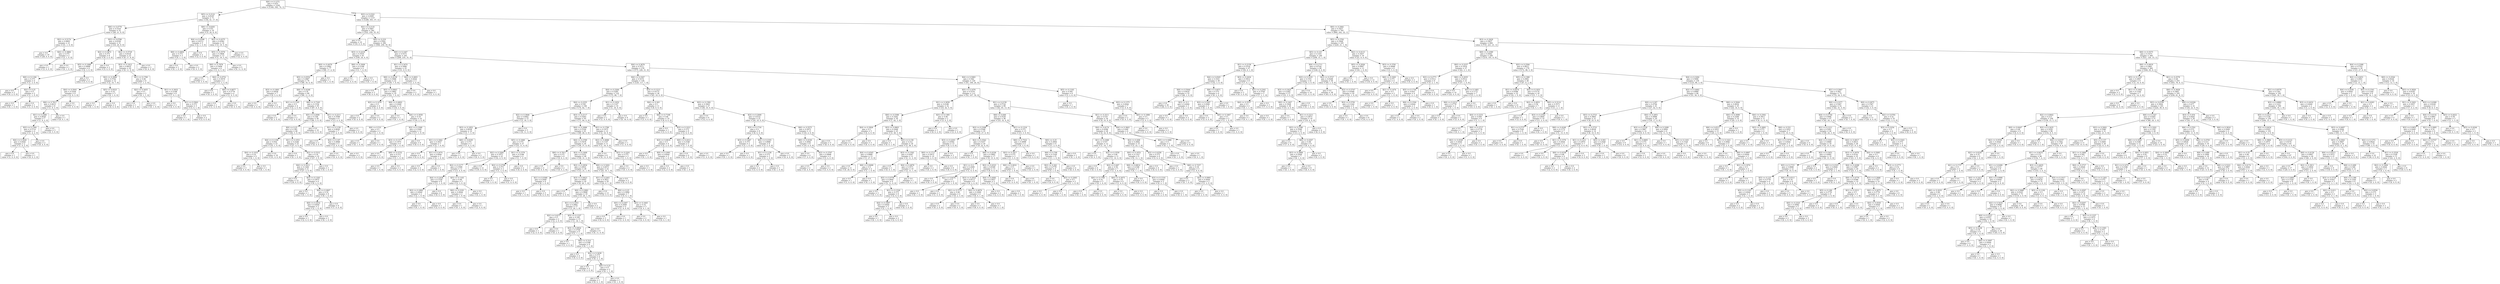 digraph Tree {
node [shape=box] ;
0 [label="X[0] <= 0.1272\ngini = 0.453\nsamples = 1228\nvalue = [1340, 542, 74, 1]"] ;
1 [label="X[5] <= 0.2122\ngini = 0.6105\nsamples = 71\nvalue = [54, 41, 17, 0]"] ;
0 -> 1 [labeldistance=2.5, labelangle=45, headlabel="True"] ;
2 [label="X[6] <= 0.4779\ngini = 0.5316\nsamples = 52\nvalue = [49, 21, 9, 0]"] ;
1 -> 2 ;
3 [label="X[2] <= 0.5174\ngini = 0.0605\nsamples = 21\nvalue = [31, 1, 0, 0]"] ;
2 -> 3 ;
4 [label="gini = 0.0\nsamples = 19\nvalue = [28, 0, 0, 0]"] ;
3 -> 4 ;
5 [label="X[4] <= 0.3884\ngini = 0.375\nsamples = 2\nvalue = [3, 1, 0, 0]"] ;
3 -> 5 ;
6 [label="gini = 0.0\nsamples = 1\nvalue = [3, 0, 0, 0]"] ;
5 -> 6 ;
7 [label="gini = 0.0\nsamples = 1\nvalue = [0, 1, 0, 0]"] ;
5 -> 7 ;
8 [label="X[3] <= 0.0788\ngini = 0.6356\nsamples = 31\nvalue = [18, 20, 9, 0]"] ;
2 -> 8 ;
9 [label="X[2] <= 0.3872\ngini = 0.375\nsamples = 8\nvalue = [9, 3, 0, 0]"] ;
8 -> 9 ;
10 [label="X[5] <= 0.1686\ngini = 0.4898\nsamples = 6\nvalue = [4, 3, 0, 0]"] ;
9 -> 10 ;
11 [label="X[0] <= 0.1184\ngini = 0.375\nsamples = 4\nvalue = [1, 3, 0, 0]"] ;
10 -> 11 ;
12 [label="gini = 0.0\nsamples = 2\nvalue = [0, 2, 0, 0]"] ;
11 -> 12 ;
13 [label="X[2] <= 0.25\ngini = 0.5\nsamples = 2\nvalue = [1, 1, 0, 0]"] ;
11 -> 13 ;
14 [label="gini = 0.0\nsamples = 1\nvalue = [0, 1, 0, 0]"] ;
13 -> 14 ;
15 [label="gini = 0.0\nsamples = 1\nvalue = [1, 0, 0, 0]"] ;
13 -> 15 ;
16 [label="gini = 0.0\nsamples = 2\nvalue = [3, 0, 0, 0]"] ;
10 -> 16 ;
17 [label="gini = 0.0\nsamples = 2\nvalue = [5, 0, 0, 0]"] ;
9 -> 17 ;
18 [label="X[2] <= 0.5729\ngini = 0.6318\nsamples = 23\nvalue = [9, 17, 9, 0]"] ;
8 -> 18 ;
19 [label="X[3] <= 0.1912\ngini = 0.6635\nsamples = 20\nvalue = [9, 11, 9, 0]"] ;
18 -> 19 ;
20 [label="X[2] <= 0.3906\ngini = 0.5762\nsamples = 12\nvalue = [2, 10, 7, 0]"] ;
19 -> 20 ;
21 [label="X[4] <= 0.5041\ngini = 0.5204\nsamples = 9\nvalue = [2, 9, 3, 0]"] ;
20 -> 21 ;
22 [label="X[6] <= 0.7611\ngini = 0.4615\nsamples = 8\nvalue = [1, 9, 3, 0]"] ;
21 -> 22 ;
23 [label="X[1] <= 0.2368\ngini = 0.4028\nsamples = 7\nvalue = [1, 9, 2, 0]"] ;
22 -> 23 ;
24 [label="X[3] <= 0.1584\ngini = 0.5714\nsamples = 4\nvalue = [1, 4, 2, 0]"] ;
23 -> 24 ;
25 [label="X[4] <= 0.3926\ngini = 0.4444\nsamples = 2\nvalue = [1, 0, 2, 0]"] ;
24 -> 25 ;
26 [label="gini = 0.0\nsamples = 1\nvalue = [1, 0, 0, 0]"] ;
25 -> 26 ;
27 [label="gini = 0.0\nsamples = 1\nvalue = [0, 0, 2, 0]"] ;
25 -> 27 ;
28 [label="gini = 0.0\nsamples = 2\nvalue = [0, 4, 0, 0]"] ;
24 -> 28 ;
29 [label="gini = 0.0\nsamples = 3\nvalue = [0, 5, 0, 0]"] ;
23 -> 29 ;
30 [label="gini = 0.0\nsamples = 1\nvalue = [0, 0, 1, 0]"] ;
22 -> 30 ;
31 [label="gini = 0.0\nsamples = 1\nvalue = [1, 0, 0, 0]"] ;
21 -> 31 ;
32 [label="X[5] <= 0.0523\ngini = 0.32\nsamples = 3\nvalue = [0, 1, 4, 0]"] ;
20 -> 32 ;
33 [label="gini = 0.0\nsamples = 1\nvalue = [0, 1, 0, 0]"] ;
32 -> 33 ;
34 [label="gini = 0.0\nsamples = 2\nvalue = [0, 0, 4, 0]"] ;
32 -> 34 ;
35 [label="X[1] <= 0.1789\ngini = 0.46\nsamples = 8\nvalue = [7, 1, 2, 0]"] ;
19 -> 35 ;
36 [label="X[2] <= 0.3455\ngini = 0.5\nsamples = 2\nvalue = [0, 1, 1, 0]"] ;
35 -> 36 ;
37 [label="gini = 0.0\nsamples = 1\nvalue = [0, 0, 1, 0]"] ;
36 -> 37 ;
38 [label="gini = 0.0\nsamples = 1\nvalue = [0, 1, 0, 0]"] ;
36 -> 38 ;
39 [label="X[1] <= 0.3632\ngini = 0.2188\nsamples = 6\nvalue = [7, 0, 1, 0]"] ;
35 -> 39 ;
40 [label="gini = 0.0\nsamples = 3\nvalue = [4, 0, 0, 0]"] ;
39 -> 40 ;
41 [label="X[1] <= 0.5842\ngini = 0.375\nsamples = 3\nvalue = [3, 0, 1, 0]"] ;
39 -> 41 ;
42 [label="gini = 0.0\nsamples = 1\nvalue = [0, 0, 1, 0]"] ;
41 -> 42 ;
43 [label="gini = 0.0\nsamples = 2\nvalue = [3, 0, 0, 0]"] ;
41 -> 43 ;
44 [label="gini = 0.0\nsamples = 3\nvalue = [0, 6, 0, 0]"] ;
18 -> 44 ;
45 [label="X[6] <= 0.6283\ngini = 0.551\nsamples = 19\nvalue = [5, 20, 8, 0]"] ;
1 -> 45 ;
46 [label="X[4] <= 0.4298\ngini = 0.6111\nsamples = 5\nvalue = [2, 1, 3, 0]"] ;
45 -> 46 ;
47 [label="X[6] <= 0.4602\ngini = 0.375\nsamples = 3\nvalue = [0, 1, 3, 0]"] ;
46 -> 47 ;
48 [label="gini = 0.0\nsamples = 1\nvalue = [0, 1, 0, 0]"] ;
47 -> 48 ;
49 [label="gini = 0.0\nsamples = 2\nvalue = [0, 0, 3, 0]"] ;
47 -> 49 ;
50 [label="gini = 0.0\nsamples = 2\nvalue = [2, 0, 0, 0]"] ;
46 -> 50 ;
51 [label="X[2] <= 0.4375\ngini = 0.4582\nsamples = 14\nvalue = [3, 19, 5, 0]"] ;
45 -> 51 ;
52 [label="X[5] <= 0.3576\ngini = 0.3808\nsamples = 13\nvalue = [1, 19, 5, 0]"] ;
51 -> 52 ;
53 [label="X[6] <= 0.7876\ngini = 0.5408\nsamples = 8\nvalue = [1, 8, 5, 0]"] ;
52 -> 53 ;
54 [label="gini = 0.0\nsamples = 3\nvalue = [0, 5, 0, 0]"] ;
53 -> 54 ;
55 [label="X[4] <= 0.4752\ngini = 0.5679\nsamples = 5\nvalue = [1, 3, 5, 0]"] ;
53 -> 55 ;
56 [label="gini = 0.0\nsamples = 1\nvalue = [0, 3, 0, 0]"] ;
55 -> 56 ;
57 [label="X[0] <= 0.0877\ngini = 0.2778\nsamples = 4\nvalue = [1, 0, 5, 0]"] ;
55 -> 57 ;
58 [label="gini = 0.0\nsamples = 1\nvalue = [1, 0, 0, 0]"] ;
57 -> 58 ;
59 [label="gini = 0.0\nsamples = 3\nvalue = [0, 0, 5, 0]"] ;
57 -> 59 ;
60 [label="gini = 0.0\nsamples = 5\nvalue = [0, 11, 0, 0]"] ;
52 -> 60 ;
61 [label="gini = 0.0\nsamples = 1\nvalue = [2, 0, 0, 0]"] ;
51 -> 61 ;
62 [label="X[3] <= 0.2322\ngini = 0.4395\nsamples = 1157\nvalue = [1286, 501, 57, 1]"] ;
0 -> 62 [labeldistance=2.5, labelangle=-45, headlabel="False"] ;
63 [label="X[2] <= 0.2135\ngini = 0.5467\nsamples = 392\nvalue = [322, 259, 35, 0]"] ;
62 -> 63 ;
64 [label="gini = 0.0\nsamples = 10\nvalue = [16, 0, 0, 0]"] ;
63 -> 64 ;
65 [label="X[4] <= 0.219\ngini = 0.5502\nsamples = 382\nvalue = [306, 259, 35, 0]"] ;
63 -> 65 ;
66 [label="X[3] <= 0.2218\ngini = 0.3535\nsamples = 81\nvalue = [100, 24, 4, 0]"] ;
65 -> 66 ;
67 [label="X[0] <= 0.4079\ngini = 0.2982\nsamples = 77\nvalue = [99, 17, 4, 0]"] ;
66 -> 67 ;
68 [label="X[5] <= 0.0552\ngini = 0.2887\nsamples = 76\nvalue = [99, 16, 4, 0]"] ;
67 -> 68 ;
69 [label="X[3] <= 0.1893\ngini = 0.4938\nsamples = 7\nvalue = [0, 5, 4, 0]"] ;
68 -> 69 ;
70 [label="gini = 0.0\nsamples = 3\nvalue = [0, 0, 4, 0]"] ;
69 -> 70 ;
71 [label="gini = 0.0\nsamples = 4\nvalue = [0, 5, 0, 0]"] ;
69 -> 71 ;
72 [label="X[6] <= 0.4248\ngini = 0.18\nsamples = 69\nvalue = [99, 11, 0, 0]"] ;
68 -> 72 ;
73 [label="X[1] <= 0.1105\ngini = 0.5\nsamples = 4\nvalue = [2, 2, 0, 0]"] ;
72 -> 73 ;
74 [label="gini = 0.0\nsamples = 2\nvalue = [0, 2, 0, 0]"] ;
73 -> 74 ;
75 [label="gini = 0.0\nsamples = 2\nvalue = [2, 0, 0, 0]"] ;
73 -> 75 ;
76 [label="X[6] <= 0.7345\ngini = 0.1554\nsamples = 65\nvalue = [97, 9, 0, 0]"] ;
72 -> 76 ;
77 [label="X[5] <= 0.2006\ngini = 0.106\nsamples = 56\nvalue = [84, 5, 0, 0]"] ;
76 -> 77 ;
78 [label="X[0] <= 0.25\ngini = 0.1381\nsamples = 46\nvalue = [62, 5, 0, 0]"] ;
77 -> 78 ;
79 [label="X[4] <= 0.1198\ngini = 0.054\nsamples = 23\nvalue = [35, 1, 0, 0]"] ;
78 -> 79 ;
80 [label="X[4] <= 0.1033\ngini = 0.32\nsamples = 4\nvalue = [4, 1, 0, 0]"] ;
79 -> 80 ;
81 [label="gini = 0.0\nsamples = 3\nvalue = [4, 0, 0, 0]"] ;
80 -> 81 ;
82 [label="gini = 0.0\nsamples = 1\nvalue = [0, 1, 0, 0]"] ;
80 -> 82 ;
83 [label="gini = 0.0\nsamples = 19\nvalue = [31, 0, 0, 0]"] ;
79 -> 83 ;
84 [label="X[1] <= 0.1053\ngini = 0.2248\nsamples = 23\nvalue = [27, 4, 0, 0]"] ;
78 -> 84 ;
85 [label="gini = 0.0\nsamples = 1\nvalue = [0, 1, 0, 0]"] ;
84 -> 85 ;
86 [label="X[2] <= 0.5312\ngini = 0.18\nsamples = 22\nvalue = [27, 3, 0, 0]"] ;
84 -> 86 ;
87 [label="X[4] <= 0.1612\ngini = 0.1284\nsamples = 21\nvalue = [27, 2, 0, 0]"] ;
86 -> 87 ;
88 [label="gini = 0.0\nsamples = 12\nvalue = [18, 0, 0, 0]"] ;
87 -> 88 ;
89 [label="X[3] <= 0.1303\ngini = 0.2975\nsamples = 9\nvalue = [9, 2, 0, 0]"] ;
87 -> 89 ;
90 [label="gini = 0.0\nsamples = 1\nvalue = [0, 1, 0, 0]"] ;
89 -> 90 ;
91 [label="X[0] <= 0.2807\ngini = 0.18\nsamples = 8\nvalue = [9, 1, 0, 0]"] ;
89 -> 91 ;
92 [label="X[0] <= 0.2632\ngini = 0.4444\nsamples = 2\nvalue = [2, 1, 0, 0]"] ;
91 -> 92 ;
93 [label="gini = 0.0\nsamples = 1\nvalue = [2, 0, 0, 0]"] ;
92 -> 93 ;
94 [label="gini = 0.0\nsamples = 1\nvalue = [0, 1, 0, 0]"] ;
92 -> 94 ;
95 [label="gini = 0.0\nsamples = 6\nvalue = [7, 0, 0, 0]"] ;
91 -> 95 ;
96 [label="gini = 0.0\nsamples = 1\nvalue = [0, 1, 0, 0]"] ;
86 -> 96 ;
97 [label="gini = 0.0\nsamples = 10\nvalue = [22, 0, 0, 0]"] ;
77 -> 97 ;
98 [label="X[1] <= 0.2211\ngini = 0.3599\nsamples = 9\nvalue = [13, 4, 0, 0]"] ;
76 -> 98 ;
99 [label="X[1] <= 0.1158\ngini = 0.4628\nsamples = 7\nvalue = [7, 4, 0, 0]"] ;
98 -> 99 ;
100 [label="gini = 0.0\nsamples = 2\nvalue = [4, 0, 0, 0]"] ;
99 -> 100 ;
101 [label="X[3] <= 0.167\ngini = 0.4898\nsamples = 5\nvalue = [3, 4, 0, 0]"] ;
99 -> 101 ;
102 [label="gini = 0.0\nsamples = 3\nvalue = [0, 4, 0, 0]"] ;
101 -> 102 ;
103 [label="gini = 0.0\nsamples = 2\nvalue = [3, 0, 0, 0]"] ;
101 -> 103 ;
104 [label="gini = 0.0\nsamples = 2\nvalue = [6, 0, 0, 0]"] ;
98 -> 104 ;
105 [label="gini = 0.0\nsamples = 1\nvalue = [0, 1, 0, 0]"] ;
67 -> 105 ;
106 [label="X[6] <= 0.3009\ngini = 0.2188\nsamples = 4\nvalue = [1, 7, 0, 0]"] ;
66 -> 106 ;
107 [label="gini = 0.0\nsamples = 1\nvalue = [1, 0, 0, 0]"] ;
106 -> 107 ;
108 [label="gini = 0.0\nsamples = 3\nvalue = [0, 7, 0, 0]"] ;
106 -> 108 ;
109 [label="X[0] <= 0.1447\ngini = 0.5573\nsamples = 301\nvalue = [206, 235, 31, 0]"] ;
65 -> 109 ;
110 [label="X[1] <= 0.3474\ngini = 0.3488\nsamples = 25\nvalue = [31, 9, 0, 0]"] ;
109 -> 110 ;
111 [label="X[6] <= 0.4159\ngini = 0.3068\nsamples = 22\nvalue = [30, 7, 0, 0]"] ;
110 -> 111 ;
112 [label="gini = 0.0\nsamples = 3\nvalue = [8, 0, 0, 0]"] ;
111 -> 112 ;
113 [label="X[5] <= 0.0843\ngini = 0.3662\nsamples = 19\nvalue = [22, 7, 0, 0]"] ;
111 -> 113 ;
114 [label="X[3] <= 0.1476\ngini = 0.5\nsamples = 4\nvalue = [4, 4, 0, 0]"] ;
113 -> 114 ;
115 [label="gini = 0.0\nsamples = 2\nvalue = [0, 4, 0, 0]"] ;
114 -> 115 ;
116 [label="gini = 0.0\nsamples = 2\nvalue = [4, 0, 0, 0]"] ;
114 -> 116 ;
117 [label="X[6] <= 0.4602\ngini = 0.2449\nsamples = 15\nvalue = [18, 3, 0, 0]"] ;
113 -> 117 ;
118 [label="gini = 0.0\nsamples = 1\nvalue = [0, 1, 0, 0]"] ;
117 -> 118 ;
119 [label="X[4] <= 0.3058\ngini = 0.18\nsamples = 14\nvalue = [18, 2, 0, 0]"] ;
117 -> 119 ;
120 [label="X[6] <= 0.531\ngini = 0.5\nsamples = 2\nvalue = [1, 1, 0, 0]"] ;
119 -> 120 ;
121 [label="gini = 0.0\nsamples = 1\nvalue = [0, 1, 0, 0]"] ;
120 -> 121 ;
122 [label="gini = 0.0\nsamples = 1\nvalue = [1, 0, 0, 0]"] ;
120 -> 122 ;
123 [label="X[2] <= 0.3368\ngini = 0.1049\nsamples = 12\nvalue = [17, 1, 0, 0]"] ;
119 -> 123 ;
124 [label="X[3] <= 0.1377\ngini = 0.1975\nsamples = 6\nvalue = [8, 1, 0, 0]"] ;
123 -> 124 ;
125 [label="gini = 0.0\nsamples = 3\nvalue = [5, 0, 0, 0]"] ;
124 -> 125 ;
126 [label="X[6] <= 0.5752\ngini = 0.375\nsamples = 3\nvalue = [3, 1, 0, 0]"] ;
124 -> 126 ;
127 [label="gini = 0.0\nsamples = 1\nvalue = [0, 1, 0, 0]"] ;
126 -> 127 ;
128 [label="gini = 0.0\nsamples = 2\nvalue = [3, 0, 0, 0]"] ;
126 -> 128 ;
129 [label="gini = 0.0\nsamples = 6\nvalue = [9, 0, 0, 0]"] ;
123 -> 129 ;
130 [label="X[2] <= 0.4601\ngini = 0.4444\nsamples = 3\nvalue = [1, 2, 0, 0]"] ;
110 -> 130 ;
131 [label="gini = 0.0\nsamples = 2\nvalue = [0, 2, 0, 0]"] ;
130 -> 131 ;
132 [label="gini = 0.0\nsamples = 1\nvalue = [1, 0, 0, 0]"] ;
130 -> 132 ;
133 [label="X[4] <= 0.3678\ngini = 0.5571\nsamples = 276\nvalue = [175, 226, 31, 0]"] ;
109 -> 133 ;
134 [label="X[4] <= 0.3347\ngini = 0.5274\nsamples = 156\nvalue = [120, 117, 7, 0]"] ;
133 -> 134 ;
135 [label="X[4] <= 0.3264\ngini = 0.5285\nsamples = 118\nvalue = [75, 98, 7, 0]"] ;
134 -> 135 ;
136 [label="X[4] <= 0.2355\ngini = 0.539\nsamples = 108\nvalue = [74, 82, 7, 0]"] ;
135 -> 136 ;
137 [label="X[2] <= 0.3646\ngini = 0.4062\nsamples = 15\nvalue = [3, 18, 3, 0]"] ;
136 -> 137 ;
138 [label="X[3] <= 0.1852\ngini = 0.6036\nsamples = 10\nvalue = [3, 7, 3, 0]"] ;
137 -> 138 ;
139 [label="X[1] <= 0.1842\ngini = 0.3457\nsamples = 7\nvalue = [2, 7, 0, 0]"] ;
138 -> 139 ;
140 [label="gini = 0.0\nsamples = 4\nvalue = [0, 6, 0, 0]"] ;
139 -> 140 ;
141 [label="X[1] <= 0.2474\ngini = 0.4444\nsamples = 3\nvalue = [2, 1, 0, 0]"] ;
139 -> 141 ;
142 [label="gini = 0.0\nsamples = 2\nvalue = [2, 0, 0, 0]"] ;
141 -> 142 ;
143 [label="gini = 0.0\nsamples = 1\nvalue = [0, 1, 0, 0]"] ;
141 -> 143 ;
144 [label="X[6] <= 0.6195\ngini = 0.375\nsamples = 3\nvalue = [1, 0, 3, 0]"] ;
138 -> 144 ;
145 [label="gini = 0.0\nsamples = 1\nvalue = [1, 0, 0, 0]"] ;
144 -> 145 ;
146 [label="gini = 0.0\nsamples = 2\nvalue = [0, 0, 3, 0]"] ;
144 -> 146 ;
147 [label="gini = 0.0\nsamples = 5\nvalue = [0, 11, 0, 0]"] ;
137 -> 147 ;
148 [label="X[3] <= 0.2117\ngini = 0.5263\nsamples = 93\nvalue = [71, 64, 4, 0]"] ;
136 -> 148 ;
149 [label="X[4] <= 0.2686\ngini = 0.5164\nsamples = 81\nvalue = [69, 48, 4, 0]"] ;
148 -> 149 ;
150 [label="X[5] <= 0.1948\ngini = 0.375\nsamples = 27\nvalue = [33, 11, 0, 0]"] ;
149 -> 150 ;
151 [label="X[2] <= 0.3264\ngini = 0.1975\nsamples = 23\nvalue = [32, 4, 0, 0]"] ;
150 -> 151 ;
152 [label="X[2] <= 0.3177\ngini = 0.3599\nsamples = 11\nvalue = [13, 4, 0, 0]"] ;
151 -> 152 ;
153 [label="X[4] <= 0.2438\ngini = 0.1528\nsamples = 8\nvalue = [11, 1, 0, 0]"] ;
152 -> 153 ;
154 [label="X[2] <= 0.2882\ngini = 0.4444\nsamples = 2\nvalue = [2, 1, 0, 0]"] ;
153 -> 154 ;
155 [label="gini = 0.0\nsamples = 1\nvalue = [0, 1, 0, 0]"] ;
154 -> 155 ;
156 [label="gini = 0.0\nsamples = 1\nvalue = [2, 0, 0, 0]"] ;
154 -> 156 ;
157 [label="gini = 0.0\nsamples = 6\nvalue = [9, 0, 0, 0]"] ;
153 -> 157 ;
158 [label="X[5] <= 0.1163\ngini = 0.48\nsamples = 3\nvalue = [2, 3, 0, 0]"] ;
152 -> 158 ;
159 [label="X[0] <= 0.2193\ngini = 0.4444\nsamples = 2\nvalue = [2, 1, 0, 0]"] ;
158 -> 159 ;
160 [label="gini = 0.0\nsamples = 1\nvalue = [0, 1, 0, 0]"] ;
159 -> 160 ;
161 [label="gini = 0.0\nsamples = 1\nvalue = [2, 0, 0, 0]"] ;
159 -> 161 ;
162 [label="gini = 0.0\nsamples = 1\nvalue = [0, 2, 0, 0]"] ;
158 -> 162 ;
163 [label="gini = 0.0\nsamples = 12\nvalue = [19, 0, 0, 0]"] ;
151 -> 163 ;
164 [label="X[1] <= 0.1579\ngini = 0.2188\nsamples = 4\nvalue = [1, 7, 0, 0]"] ;
150 -> 164 ;
165 [label="X[2] <= 0.2708\ngini = 0.375\nsamples = 2\nvalue = [1, 3, 0, 0]"] ;
164 -> 165 ;
166 [label="gini = 0.0\nsamples = 1\nvalue = [0, 3, 0, 0]"] ;
165 -> 166 ;
167 [label="gini = 0.0\nsamples = 1\nvalue = [1, 0, 0, 0]"] ;
165 -> 167 ;
168 [label="gini = 0.0\nsamples = 2\nvalue = [0, 4, 0, 0]"] ;
164 -> 168 ;
169 [label="X[4] <= 0.2769\ngini = 0.5478\nsamples = 54\nvalue = [36, 37, 4, 0]"] ;
149 -> 169 ;
170 [label="X[6] <= 0.7611\ngini = 0.375\nsamples = 6\nvalue = [0, 6, 2, 0]"] ;
169 -> 170 ;
171 [label="gini = 0.0\nsamples = 4\nvalue = [0, 6, 0, 0]"] ;
170 -> 171 ;
172 [label="gini = 0.0\nsamples = 2\nvalue = [0, 0, 2, 0]"] ;
170 -> 172 ;
173 [label="X[3] <= 0.1608\ngini = 0.5251\nsamples = 48\nvalue = [36, 31, 2, 0]"] ;
169 -> 173 ;
174 [label="X[2] <= 0.2934\ngini = 0.4931\nsamples = 26\nvalue = [12, 21, 1, 0]"] ;
173 -> 174 ;
175 [label="X[1] <= 0.0368\ngini = 0.2449\nsamples = 6\nvalue = [6, 1, 0, 0]"] ;
174 -> 175 ;
176 [label="gini = 0.0\nsamples = 1\nvalue = [0, 1, 0, 0]"] ;
175 -> 176 ;
177 [label="gini = 0.0\nsamples = 5\nvalue = [6, 0, 0, 0]"] ;
175 -> 177 ;
178 [label="X[3] <= 0.0623\ngini = 0.4005\nsamples = 20\nvalue = [6, 20, 1, 0]"] ;
174 -> 178 ;
179 [label="gini = 0.0\nsamples = 1\nvalue = [1, 0, 0, 0]"] ;
178 -> 179 ;
180 [label="X[0] <= 0.2982\ngini = 0.3698\nsamples = 19\nvalue = [5, 20, 1, 0]"] ;
178 -> 180 ;
181 [label="X[1] <= 0.1053\ngini = 0.2882\nsamples = 17\nvalue = [3, 20, 1, 0]"] ;
180 -> 181 ;
182 [label="X[2] <= 0.4271\ngini = 0.5\nsamples = 2\nvalue = [2, 2, 0, 0]"] ;
181 -> 182 ;
183 [label="gini = 0.0\nsamples = 1\nvalue = [2, 0, 0, 0]"] ;
182 -> 183 ;
184 [label="gini = 0.0\nsamples = 1\nvalue = [0, 2, 0, 0]"] ;
182 -> 184 ;
185 [label="X[5] <= 0.1337\ngini = 0.185\nsamples = 15\nvalue = [1, 18, 1, 0]"] ;
181 -> 185 ;
186 [label="X[3] <= 0.0924\ngini = 0.3704\nsamples = 9\nvalue = [1, 7, 1, 0]"] ;
185 -> 186 ;
187 [label="gini = 0.0\nsamples = 1\nvalue = [1, 0, 0, 0]"] ;
186 -> 187 ;
188 [label="X[4] <= 0.314\ngini = 0.2188\nsamples = 8\nvalue = [0, 7, 1, 0]"] ;
186 -> 188 ;
189 [label="gini = 0.0\nsamples = 4\nvalue = [0, 4, 0, 0]"] ;
188 -> 189 ;
190 [label="X[2] <= 0.3438\ngini = 0.375\nsamples = 4\nvalue = [0, 3, 1, 0]"] ;
188 -> 190 ;
191 [label="gini = 0.0\nsamples = 2\nvalue = [0, 2, 0, 0]"] ;
190 -> 191 ;
192 [label="X[0] <= 0.25\ngini = 0.5\nsamples = 2\nvalue = [0, 1, 1, 0]"] ;
190 -> 192 ;
193 [label="gini = 0.0\nsamples = 1\nvalue = [0, 0, 1, 0]"] ;
192 -> 193 ;
194 [label="gini = 0.0\nsamples = 1\nvalue = [0, 1, 0, 0]"] ;
192 -> 194 ;
195 [label="gini = 0.0\nsamples = 6\nvalue = [0, 11, 0, 0]"] ;
185 -> 195 ;
196 [label="gini = 0.0\nsamples = 2\nvalue = [2, 0, 0, 0]"] ;
180 -> 196 ;
197 [label="X[0] <= 0.3202\ngini = 0.4473\nsamples = 22\nvalue = [24, 10, 1, 0]"] ;
173 -> 197 ;
198 [label="X[1] <= 0.2263\ngini = 0.3621\nsamples = 20\nvalue = [24, 6, 1, 0]"] ;
197 -> 198 ;
199 [label="gini = 0.0\nsamples = 13\nvalue = [19, 0, 0, 0]"] ;
198 -> 199 ;
200 [label="X[0] <= 0.25\ngini = 0.5694\nsamples = 7\nvalue = [5, 6, 1, 0]"] ;
198 -> 200 ;
201 [label="X[5] <= 0.2267\ngini = 0.2449\nsamples = 4\nvalue = [1, 6, 0, 0]"] ;
200 -> 201 ;
202 [label="gini = 0.0\nsamples = 3\nvalue = [0, 6, 0, 0]"] ;
201 -> 202 ;
203 [label="gini = 0.0\nsamples = 1\nvalue = [1, 0, 0, 0]"] ;
201 -> 203 ;
204 [label="X[3] <= 0.1845\ngini = 0.32\nsamples = 3\nvalue = [4, 0, 1, 0]"] ;
200 -> 204 ;
205 [label="gini = 0.0\nsamples = 2\nvalue = [4, 0, 0, 0]"] ;
204 -> 205 ;
206 [label="gini = 0.0\nsamples = 1\nvalue = [0, 0, 1, 0]"] ;
204 -> 206 ;
207 [label="gini = 0.0\nsamples = 2\nvalue = [0, 4, 0, 0]"] ;
197 -> 207 ;
208 [label="X[1] <= 0.1789\ngini = 0.1975\nsamples = 12\nvalue = [2, 16, 0, 0]"] ;
148 -> 208 ;
209 [label="X[2] <= 0.4688\ngini = 0.1107\nsamples = 11\nvalue = [1, 16, 0, 0]"] ;
208 -> 209 ;
210 [label="gini = 0.0\nsamples = 8\nvalue = [0, 13, 0, 0]"] ;
209 -> 210 ;
211 [label="X[3] <= 0.2201\ngini = 0.375\nsamples = 3\nvalue = [1, 3, 0, 0]"] ;
209 -> 211 ;
212 [label="gini = 0.0\nsamples = 2\nvalue = [0, 3, 0, 0]"] ;
211 -> 212 ;
213 [label="gini = 0.0\nsamples = 1\nvalue = [1, 0, 0, 0]"] ;
211 -> 213 ;
214 [label="gini = 0.0\nsamples = 1\nvalue = [1, 0, 0, 0]"] ;
208 -> 214 ;
215 [label="X[1] <= 0.1632\ngini = 0.1107\nsamples = 10\nvalue = [1, 16, 0, 0]"] ;
135 -> 215 ;
216 [label="gini = 0.0\nsamples = 1\nvalue = [1, 0, 0, 0]"] ;
215 -> 216 ;
217 [label="gini = 0.0\nsamples = 9\nvalue = [0, 16, 0, 0]"] ;
215 -> 217 ;
218 [label="X[3] <= 0.1213\ngini = 0.4175\nsamples = 38\nvalue = [45, 19, 0, 0]"] ;
134 -> 218 ;
219 [label="X[4] <= 0.343\ngini = 0.5\nsamples = 11\nvalue = [9, 9, 0, 0]"] ;
218 -> 219 ;
220 [label="gini = 0.0\nsamples = 1\nvalue = [3, 0, 0, 0]"] ;
219 -> 220 ;
221 [label="X[6] <= 0.7168\ngini = 0.48\nsamples = 10\nvalue = [6, 9, 0, 0]"] ;
219 -> 221 ;
222 [label="gini = 0.0\nsamples = 1\nvalue = [3, 0, 0, 0]"] ;
221 -> 222 ;
223 [label="X[3] <= 0.1012\ngini = 0.375\nsamples = 9\nvalue = [3, 9, 0, 0]"] ;
221 -> 223 ;
224 [label="X[3] <= 0.0816\ngini = 0.5\nsamples = 4\nvalue = [2, 2, 0, 0]"] ;
223 -> 224 ;
225 [label="gini = 0.0\nsamples = 1\nvalue = [0, 1, 0, 0]"] ;
224 -> 225 ;
226 [label="X[0] <= 0.2061\ngini = 0.4444\nsamples = 3\nvalue = [2, 1, 0, 0]"] ;
224 -> 226 ;
227 [label="gini = 0.0\nsamples = 2\nvalue = [2, 0, 0, 0]"] ;
226 -> 227 ;
228 [label="gini = 0.0\nsamples = 1\nvalue = [0, 1, 0, 0]"] ;
226 -> 228 ;
229 [label="X[0] <= 0.2412\ngini = 0.2188\nsamples = 5\nvalue = [1, 7, 0, 0]"] ;
223 -> 229 ;
230 [label="gini = 0.0\nsamples = 4\nvalue = [0, 7, 0, 0]"] ;
229 -> 230 ;
231 [label="gini = 0.0\nsamples = 1\nvalue = [1, 0, 0, 0]"] ;
229 -> 231 ;
232 [label="X[3] <= 0.1582\ngini = 0.3403\nsamples = 27\nvalue = [36, 10, 0, 0]"] ;
218 -> 232 ;
233 [label="gini = 0.0\nsamples = 6\nvalue = [12, 0, 0, 0]"] ;
232 -> 233 ;
234 [label="X[3] <= 0.2009\ngini = 0.4152\nsamples = 21\nvalue = [24, 10, 0, 0]"] ;
232 -> 234 ;
235 [label="X[3] <= 0.1716\ngini = 0.5\nsamples = 8\nvalue = [6, 6, 0, 0]"] ;
234 -> 235 ;
236 [label="X[3] <= 0.1647\ngini = 0.375\nsamples = 2\nvalue = [3, 1, 0, 0]"] ;
235 -> 236 ;
237 [label="gini = 0.0\nsamples = 1\nvalue = [0, 1, 0, 0]"] ;
236 -> 237 ;
238 [label="gini = 0.0\nsamples = 1\nvalue = [3, 0, 0, 0]"] ;
236 -> 238 ;
239 [label="X[0] <= 0.2193\ngini = 0.4688\nsamples = 6\nvalue = [3, 5, 0, 0]"] ;
235 -> 239 ;
240 [label="X[1] <= 0.1158\ngini = 0.375\nsamples = 3\nvalue = [3, 1, 0, 0]"] ;
239 -> 240 ;
241 [label="gini = 0.0\nsamples = 2\nvalue = [3, 0, 0, 0]"] ;
240 -> 241 ;
242 [label="gini = 0.0\nsamples = 1\nvalue = [0, 1, 0, 0]"] ;
240 -> 242 ;
243 [label="gini = 0.0\nsamples = 3\nvalue = [0, 4, 0, 0]"] ;
239 -> 243 ;
244 [label="X[6] <= 0.5575\ngini = 0.2975\nsamples = 13\nvalue = [18, 4, 0, 0]"] ;
234 -> 244 ;
245 [label="X[6] <= 0.4336\ngini = 0.4082\nsamples = 8\nvalue = [10, 4, 0, 0]"] ;
244 -> 245 ;
246 [label="gini = 0.0\nsamples = 4\nvalue = [7, 0, 0, 0]"] ;
245 -> 246 ;
247 [label="X[2] <= 0.3767\ngini = 0.4898\nsamples = 4\nvalue = [3, 4, 0, 0]"] ;
245 -> 247 ;
248 [label="gini = 0.0\nsamples = 2\nvalue = [0, 4, 0, 0]"] ;
247 -> 248 ;
249 [label="gini = 0.0\nsamples = 2\nvalue = [3, 0, 0, 0]"] ;
247 -> 249 ;
250 [label="gini = 0.0\nsamples = 5\nvalue = [8, 0, 0, 0]"] ;
244 -> 250 ;
251 [label="X[4] <= 0.5083\ngini = 0.562\nsamples = 120\nvalue = [55, 109, 24, 0]"] ;
133 -> 251 ;
252 [label="X[5] <= 0.1076\ngini = 0.5379\nsamples = 112\nvalue = [52, 107, 18, 0]"] ;
251 -> 252 ;
253 [label="X[1] <= 0.3658\ngini = 0.4186\nsamples = 32\nvalue = [10, 42, 5, 0]"] ;
252 -> 253 ;
254 [label="X[6] <= 0.5398\ngini = 0.3262\nsamples = 30\nvalue = [7, 42, 3, 0]"] ;
253 -> 254 ;
255 [label="X[4] <= 0.3926\ngini = 0.5\nsamples = 5\nvalue = [4, 4, 0, 0]"] ;
254 -> 255 ;
256 [label="gini = 0.0\nsamples = 2\nvalue = [4, 0, 0, 0]"] ;
255 -> 256 ;
257 [label="gini = 0.0\nsamples = 3\nvalue = [0, 4, 0, 0]"] ;
255 -> 257 ;
258 [label="X[3] <= 0.0803\ngini = 0.2448\nsamples = 25\nvalue = [3, 38, 3, 0]"] ;
254 -> 258 ;
259 [label="gini = 0.0\nsamples = 1\nvalue = [0, 0, 1, 0]"] ;
258 -> 259 ;
260 [label="X[3] <= 0.158\ngini = 0.212\nsamples = 24\nvalue = [3, 38, 2, 0]"] ;
258 -> 260 ;
261 [label="X[4] <= 0.4545\ngini = 0.0689\nsamples = 13\nvalue = [1, 27, 0, 0]"] ;
260 -> 261 ;
262 [label="gini = 0.0\nsamples = 11\nvalue = [0, 26, 0, 0]"] ;
261 -> 262 ;
263 [label="X[6] <= 0.8496\ngini = 0.5\nsamples = 2\nvalue = [1, 1, 0, 0]"] ;
261 -> 263 ;
264 [label="gini = 0.0\nsamples = 1\nvalue = [1, 0, 0, 0]"] ;
263 -> 264 ;
265 [label="gini = 0.0\nsamples = 1\nvalue = [0, 1, 0, 0]"] ;
263 -> 265 ;
266 [label="X[3] <= 0.1593\ngini = 0.4267\nsamples = 11\nvalue = [2, 11, 2, 0]"] ;
260 -> 266 ;
267 [label="gini = 0.0\nsamples = 1\nvalue = [0, 0, 1, 0]"] ;
266 -> 267 ;
268 [label="X[4] <= 0.4876\ngini = 0.3571\nsamples = 10\nvalue = [2, 11, 1, 0]"] ;
266 -> 268 ;
269 [label="X[5] <= 0.0756\ngini = 0.2604\nsamples = 9\nvalue = [2, 11, 0, 0]"] ;
268 -> 269 ;
270 [label="gini = 0.0\nsamples = 3\nvalue = [0, 5, 0, 0]"] ;
269 -> 270 ;
271 [label="X[1] <= 0.1526\ngini = 0.375\nsamples = 6\nvalue = [2, 6, 0, 0]"] ;
269 -> 271 ;
272 [label="X[4] <= 0.3967\ngini = 0.4444\nsamples = 3\nvalue = [2, 1, 0, 0]"] ;
271 -> 272 ;
273 [label="gini = 0.0\nsamples = 1\nvalue = [0, 1, 0, 0]"] ;
272 -> 273 ;
274 [label="gini = 0.0\nsamples = 2\nvalue = [2, 0, 0, 0]"] ;
272 -> 274 ;
275 [label="gini = 0.0\nsamples = 3\nvalue = [0, 5, 0, 0]"] ;
271 -> 275 ;
276 [label="gini = 0.0\nsamples = 1\nvalue = [0, 0, 1, 0]"] ;
268 -> 276 ;
277 [label="X[3] <= 0.1385\ngini = 0.48\nsamples = 2\nvalue = [3, 0, 2, 0]"] ;
253 -> 277 ;
278 [label="gini = 0.0\nsamples = 1\nvalue = [0, 0, 2, 0]"] ;
277 -> 278 ;
279 [label="gini = 0.0\nsamples = 1\nvalue = [3, 0, 0, 0]"] ;
277 -> 279 ;
280 [label="X[1] <= 0.2158\ngini = 0.5724\nsamples = 80\nvalue = [42, 65, 13, 0]"] ;
252 -> 280 ;
281 [label="X[6] <= 0.646\ngini = 0.5528\nsamples = 46\nvalue = [33, 32, 4, 0]"] ;
280 -> 281 ;
282 [label="X[2] <= 0.3368\ngini = 0.5548\nsamples = 33\nvalue = [18, 27, 4, 0]"] ;
281 -> 282 ;
283 [label="X[3] <= 0.2203\ngini = 0.4592\nsamples = 13\nvalue = [9, 5, 0, 0]"] ;
282 -> 283 ;
284 [label="X[0] <= 0.1711\ngini = 0.2975\nsamples = 10\nvalue = [9, 2, 0, 0]"] ;
283 -> 284 ;
285 [label="gini = 0.0\nsamples = 2\nvalue = [0, 2, 0, 0]"] ;
284 -> 285 ;
286 [label="gini = 0.0\nsamples = 8\nvalue = [9, 0, 0, 0]"] ;
284 -> 286 ;
287 [label="gini = 0.0\nsamples = 3\nvalue = [0, 3, 0, 0]"] ;
283 -> 287 ;
288 [label="X[2] <= 0.3542\ngini = 0.5257\nsamples = 20\nvalue = [9, 22, 4, 0]"] ;
282 -> 288 ;
289 [label="gini = 0.0\nsamples = 3\nvalue = [0, 7, 0, 0]"] ;
288 -> 289 ;
290 [label="X[6] <= 0.4336\ngini = 0.5893\nsamples = 17\nvalue = [9, 15, 4, 0]"] ;
288 -> 290 ;
291 [label="X[1] <= 0.2\ngini = 0.2449\nsamples = 4\nvalue = [1, 6, 0, 0]"] ;
290 -> 291 ;
292 [label="gini = 0.0\nsamples = 2\nvalue = [0, 5, 0, 0]"] ;
291 -> 292 ;
293 [label="X[2] <= 0.6476\ngini = 0.5\nsamples = 2\nvalue = [1, 1, 0, 0]"] ;
291 -> 293 ;
294 [label="gini = 0.0\nsamples = 1\nvalue = [0, 1, 0, 0]"] ;
293 -> 294 ;
295 [label="gini = 0.0\nsamples = 1\nvalue = [1, 0, 0, 0]"] ;
293 -> 295 ;
296 [label="X[2] <= 0.4323\ngini = 0.6349\nsamples = 13\nvalue = [8, 9, 4, 0]"] ;
290 -> 296 ;
297 [label="X[3] <= 0.2022\ngini = 0.6111\nsamples = 8\nvalue = [6, 2, 4, 0]"] ;
296 -> 297 ;
298 [label="X[2] <= 0.3715\ngini = 0.48\nsamples = 4\nvalue = [0, 2, 3, 0]"] ;
297 -> 298 ;
299 [label="gini = 0.0\nsamples = 2\nvalue = [0, 2, 0, 0]"] ;
298 -> 299 ;
300 [label="gini = 0.0\nsamples = 2\nvalue = [0, 0, 3, 0]"] ;
298 -> 300 ;
301 [label="X[4] <= 0.4876\ngini = 0.2449\nsamples = 4\nvalue = [6, 0, 1, 0]"] ;
297 -> 301 ;
302 [label="gini = 0.0\nsamples = 3\nvalue = [6, 0, 0, 0]"] ;
301 -> 302 ;
303 [label="gini = 0.0\nsamples = 1\nvalue = [0, 0, 1, 0]"] ;
301 -> 303 ;
304 [label="X[4] <= 0.4091\ngini = 0.3457\nsamples = 5\nvalue = [2, 7, 0, 0]"] ;
296 -> 304 ;
305 [label="gini = 0.0\nsamples = 2\nvalue = [2, 0, 0, 0]"] ;
304 -> 305 ;
306 [label="gini = 0.0\nsamples = 3\nvalue = [0, 7, 0, 0]"] ;
304 -> 306 ;
307 [label="X[1] <= 0.1316\ngini = 0.375\nsamples = 13\nvalue = [15, 5, 0, 0]"] ;
281 -> 307 ;
308 [label="X[6] <= 0.7522\ngini = 0.4898\nsamples = 4\nvalue = [4, 3, 0, 0]"] ;
307 -> 308 ;
309 [label="X[3] <= 0.1817\ngini = 0.375\nsamples = 3\nvalue = [1, 3, 0, 0]"] ;
308 -> 309 ;
310 [label="X[0] <= 0.2632\ngini = 0.5\nsamples = 2\nvalue = [1, 1, 0, 0]"] ;
309 -> 310 ;
311 [label="gini = 0.0\nsamples = 1\nvalue = [1, 0, 0, 0]"] ;
310 -> 311 ;
312 [label="gini = 0.0\nsamples = 1\nvalue = [0, 1, 0, 0]"] ;
310 -> 312 ;
313 [label="gini = 0.0\nsamples = 1\nvalue = [0, 2, 0, 0]"] ;
309 -> 313 ;
314 [label="gini = 0.0\nsamples = 1\nvalue = [3, 0, 0, 0]"] ;
308 -> 314 ;
315 [label="X[0] <= 0.25\ngini = 0.2604\nsamples = 9\nvalue = [11, 2, 0, 0]"] ;
307 -> 315 ;
316 [label="X[6] <= 0.708\ngini = 0.1528\nsamples = 8\nvalue = [11, 1, 0, 0]"] ;
315 -> 316 ;
317 [label="X[2] <= 0.342\ngini = 0.2778\nsamples = 4\nvalue = [5, 1, 0, 0]"] ;
316 -> 317 ;
318 [label="gini = 0.0\nsamples = 2\nvalue = [4, 0, 0, 0]"] ;
317 -> 318 ;
319 [label="X[5] <= 0.2093\ngini = 0.5\nsamples = 2\nvalue = [1, 1, 0, 0]"] ;
317 -> 319 ;
320 [label="gini = 0.0\nsamples = 1\nvalue = [1, 0, 0, 0]"] ;
319 -> 320 ;
321 [label="gini = 0.0\nsamples = 1\nvalue = [0, 1, 0, 0]"] ;
319 -> 321 ;
322 [label="gini = 0.0\nsamples = 4\nvalue = [6, 0, 0, 0]"] ;
316 -> 322 ;
323 [label="gini = 0.0\nsamples = 1\nvalue = [0, 1, 0, 0]"] ;
315 -> 323 ;
324 [label="X[1] <= 0.3211\ngini = 0.519\nsamples = 34\nvalue = [9, 33, 9, 0]"] ;
280 -> 324 ;
325 [label="X[4] <= 0.4174\ngini = 0.4298\nsamples = 28\nvalue = [4, 32, 8, 0]"] ;
324 -> 325 ;
326 [label="X[1] <= 0.2368\ngini = 0.537\nsamples = 13\nvalue = [1, 10, 7, 0]"] ;
325 -> 326 ;
327 [label="gini = 0.0\nsamples = 2\nvalue = [0, 0, 3, 0]"] ;
326 -> 327 ;
328 [label="X[2] <= 0.3559\ngini = 0.48\nsamples = 11\nvalue = [1, 10, 4, 0]"] ;
326 -> 328 ;
329 [label="gini = 0.0\nsamples = 4\nvalue = [0, 5, 0, 0]"] ;
328 -> 329 ;
330 [label="X[2] <= 0.467\ngini = 0.58\nsamples = 7\nvalue = [1, 5, 4, 0]"] ;
328 -> 330 ;
331 [label="X[0] <= 0.1798\ngini = 0.32\nsamples = 3\nvalue = [0, 1, 4, 0]"] ;
330 -> 331 ;
332 [label="gini = 0.0\nsamples = 1\nvalue = [0, 1, 0, 0]"] ;
331 -> 332 ;
333 [label="gini = 0.0\nsamples = 2\nvalue = [0, 0, 4, 0]"] ;
331 -> 333 ;
334 [label="X[0] <= 0.2675\ngini = 0.32\nsamples = 4\nvalue = [1, 4, 0, 0]"] ;
330 -> 334 ;
335 [label="gini = 0.0\nsamples = 3\nvalue = [0, 4, 0, 0]"] ;
334 -> 335 ;
336 [label="gini = 0.0\nsamples = 1\nvalue = [1, 0, 0, 0]"] ;
334 -> 336 ;
337 [label="X[2] <= 0.408\ngini = 0.2692\nsamples = 15\nvalue = [3, 22, 1, 0]"] ;
325 -> 337 ;
338 [label="X[0] <= 0.1974\ngini = 0.1327\nsamples = 9\nvalue = [0, 13, 1, 0]"] ;
337 -> 338 ;
339 [label="X[6] <= 0.6814\ngini = 0.2188\nsamples = 5\nvalue = [0, 7, 1, 0]"] ;
338 -> 339 ;
340 [label="gini = 0.0\nsamples = 3\nvalue = [0, 5, 0, 0]"] ;
339 -> 340 ;
341 [label="X[3] <= 0.1316\ngini = 0.4444\nsamples = 2\nvalue = [0, 2, 1, 0]"] ;
339 -> 341 ;
342 [label="gini = 0.0\nsamples = 1\nvalue = [0, 2, 0, 0]"] ;
341 -> 342 ;
343 [label="gini = 0.0\nsamples = 1\nvalue = [0, 0, 1, 0]"] ;
341 -> 343 ;
344 [label="gini = 0.0\nsamples = 4\nvalue = [0, 6, 0, 0]"] ;
338 -> 344 ;
345 [label="X[2] <= 0.4358\ngini = 0.375\nsamples = 6\nvalue = [3, 9, 0, 0]"] ;
337 -> 345 ;
346 [label="gini = 0.0\nsamples = 1\nvalue = [2, 0, 0, 0]"] ;
345 -> 346 ;
347 [label="X[6] <= 0.7257\ngini = 0.18\nsamples = 5\nvalue = [1, 9, 0, 0]"] ;
345 -> 347 ;
348 [label="gini = 0.0\nsamples = 3\nvalue = [0, 7, 0, 0]"] ;
347 -> 348 ;
349 [label="X[3] <= 0.0991\ngini = 0.4444\nsamples = 2\nvalue = [1, 2, 0, 0]"] ;
347 -> 349 ;
350 [label="gini = 0.0\nsamples = 1\nvalue = [0, 2, 0, 0]"] ;
349 -> 350 ;
351 [label="gini = 0.0\nsamples = 1\nvalue = [1, 0, 0, 0]"] ;
349 -> 351 ;
352 [label="X[4] <= 0.3843\ngini = 0.449\nsamples = 6\nvalue = [5, 1, 1, 0]"] ;
324 -> 352 ;
353 [label="X[5] <= 0.1686\ngini = 0.5\nsamples = 2\nvalue = [0, 1, 1, 0]"] ;
352 -> 353 ;
354 [label="gini = 0.0\nsamples = 1\nvalue = [0, 1, 0, 0]"] ;
353 -> 354 ;
355 [label="gini = 0.0\nsamples = 1\nvalue = [0, 0, 1, 0]"] ;
353 -> 355 ;
356 [label="gini = 0.0\nsamples = 4\nvalue = [5, 0, 0, 0]"] ;
352 -> 356 ;
357 [label="X[5] <= 0.1163\ngini = 0.595\nsamples = 8\nvalue = [3, 2, 6, 0]"] ;
251 -> 357 ;
358 [label="gini = 0.0\nsamples = 1\nvalue = [0, 2, 0, 0]"] ;
357 -> 358 ;
359 [label="X[3] <= 0.1375\ngini = 0.4444\nsamples = 7\nvalue = [3, 0, 6, 0]"] ;
357 -> 359 ;
360 [label="gini = 0.0\nsamples = 2\nvalue = [0, 0, 3, 0]"] ;
359 -> 360 ;
361 [label="X[0] <= 0.1886\ngini = 0.5\nsamples = 5\nvalue = [3, 0, 3, 0]"] ;
359 -> 361 ;
362 [label="gini = 0.0\nsamples = 3\nvalue = [3, 0, 0, 0]"] ;
361 -> 362 ;
363 [label="gini = 0.0\nsamples = 2\nvalue = [0, 0, 3, 0]"] ;
361 -> 363 ;
364 [label="X[0] <= 0.2061\ngini = 0.3457\nsamples = 765\nvalue = [964, 242, 22, 1]"] ;
62 -> 364 ;
365 [label="X[5] <= 0.2762\ngini = 0.1606\nsamples = 165\nvalue = [229, 21, 1, 0]"] ;
364 -> 365 ;
366 [label="X[5] <= 0.125\ngini = 0.1333\nsamples = 146\nvalue = [208, 15, 1, 0]"] ;
365 -> 366 ;
367 [label="X[1] <= 0.2158\ngini = 0.2516\nsamples = 47\nvalue = [59, 9, 1, 0]"] ;
366 -> 367 ;
368 [label="X[4] <= 0.4545\ngini = 0.1031\nsamples = 39\nvalue = [52, 3, 0, 0]"] ;
367 -> 368 ;
369 [label="X[6] <= 0.5044\ngini = 0.0416\nsamples = 33\nvalue = [46, 1, 0, 0]"] ;
368 -> 369 ;
370 [label="gini = 0.0\nsamples = 30\nvalue = [44, 0, 0, 0]"] ;
369 -> 370 ;
371 [label="X[3] <= 0.3\ngini = 0.4444\nsamples = 3\nvalue = [2, 1, 0, 0]"] ;
369 -> 371 ;
372 [label="gini = 0.0\nsamples = 1\nvalue = [0, 1, 0, 0]"] ;
371 -> 372 ;
373 [label="gini = 0.0\nsamples = 2\nvalue = [2, 0, 0, 0]"] ;
371 -> 373 ;
374 [label="X[6] <= 0.4071\ngini = 0.375\nsamples = 6\nvalue = [6, 2, 0, 0]"] ;
368 -> 374 ;
375 [label="X[3] <= 0.3297\ngini = 0.2449\nsamples = 5\nvalue = [6, 1, 0, 0]"] ;
374 -> 375 ;
376 [label="gini = 0.0\nsamples = 3\nvalue = [5, 0, 0, 0]"] ;
375 -> 376 ;
377 [label="X[0] <= 0.1667\ngini = 0.5\nsamples = 2\nvalue = [1, 1, 0, 0]"] ;
375 -> 377 ;
378 [label="gini = 0.0\nsamples = 1\nvalue = [0, 1, 0, 0]"] ;
377 -> 378 ;
379 [label="gini = 0.0\nsamples = 1\nvalue = [1, 0, 0, 0]"] ;
377 -> 379 ;
380 [label="gini = 0.0\nsamples = 1\nvalue = [0, 1, 0, 0]"] ;
374 -> 380 ;
381 [label="X[3] <= 0.2434\ngini = 0.5612\nsamples = 8\nvalue = [7, 6, 1, 0]"] ;
367 -> 381 ;
382 [label="gini = 0.0\nsamples = 3\nvalue = [0, 5, 0, 0]"] ;
381 -> 382 ;
383 [label="X[1] <= 0.2342\ngini = 0.3704\nsamples = 5\nvalue = [7, 1, 1, 0]"] ;
381 -> 383 ;
384 [label="X[4] <= 0.5537\ngini = 0.5\nsamples = 2\nvalue = [0, 1, 1, 0]"] ;
383 -> 384 ;
385 [label="gini = 0.0\nsamples = 1\nvalue = [0, 0, 1, 0]"] ;
384 -> 385 ;
386 [label="gini = 0.0\nsamples = 1\nvalue = [0, 1, 0, 0]"] ;
384 -> 386 ;
387 [label="gini = 0.0\nsamples = 3\nvalue = [7, 0, 0, 0]"] ;
383 -> 387 ;
388 [label="X[0] <= 0.1711\ngini = 0.0744\nsamples = 99\nvalue = [149, 6, 0, 0]"] ;
366 -> 388 ;
389 [label="X[3] <= 0.3535\ngini = 0.1551\nsamples = 41\nvalue = [54, 5, 0, 0]"] ;
388 -> 389 ;
390 [label="X[3] <= 0.3425\ngini = 0.2285\nsamples = 27\nvalue = [33, 5, 0, 0]"] ;
389 -> 390 ;
391 [label="X[0] <= 0.1447\ngini = 0.1928\nsamples = 26\nvalue = [33, 4, 0, 0]"] ;
390 -> 391 ;
392 [label="gini = 0.0\nsamples = 7\nvalue = [14, 0, 0, 0]"] ;
391 -> 392 ;
393 [label="X[1] <= 0.2211\ngini = 0.2873\nsamples = 19\nvalue = [19, 4, 0, 0]"] ;
391 -> 393 ;
394 [label="X[3] <= 0.2788\ngini = 0.3599\nsamples = 15\nvalue = [13, 4, 0, 0]"] ;
393 -> 394 ;
395 [label="gini = 0.0\nsamples = 6\nvalue = [7, 0, 0, 0]"] ;
394 -> 395 ;
396 [label="X[6] <= 0.4307\ngini = 0.48\nsamples = 9\nvalue = [6, 4, 0, 0]"] ;
394 -> 396 ;
397 [label="X[3] <= 0.2868\ngini = 0.2449\nsamples = 7\nvalue = [6, 1, 0, 0]"] ;
396 -> 397 ;
398 [label="gini = 0.0\nsamples = 1\nvalue = [0, 1, 0, 0]"] ;
397 -> 398 ;
399 [label="gini = 0.0\nsamples = 6\nvalue = [6, 0, 0, 0]"] ;
397 -> 399 ;
400 [label="gini = 0.0\nsamples = 2\nvalue = [0, 3, 0, 0]"] ;
396 -> 400 ;
401 [label="gini = 0.0\nsamples = 4\nvalue = [6, 0, 0, 0]"] ;
393 -> 401 ;
402 [label="gini = 0.0\nsamples = 1\nvalue = [0, 1, 0, 0]"] ;
390 -> 402 ;
403 [label="gini = 0.0\nsamples = 14\nvalue = [21, 0, 0, 0]"] ;
389 -> 403 ;
404 [label="X[3] <= 0.3727\ngini = 0.0206\nsamples = 58\nvalue = [95, 1, 0, 0]"] ;
388 -> 404 ;
405 [label="gini = 0.0\nsamples = 38\nvalue = [63, 0, 0, 0]"] ;
404 -> 405 ;
406 [label="X[2] <= 0.5747\ngini = 0.0588\nsamples = 20\nvalue = [32, 1, 0, 0]"] ;
404 -> 406 ;
407 [label="gini = 0.0\nsamples = 11\nvalue = [18, 0, 0, 0]"] ;
406 -> 407 ;
408 [label="X[2] <= 0.5781\ngini = 0.1244\nsamples = 9\nvalue = [14, 1, 0, 0]"] ;
406 -> 408 ;
409 [label="gini = 0.0\nsamples = 1\nvalue = [0, 1, 0, 0]"] ;
408 -> 409 ;
410 [label="gini = 0.0\nsamples = 8\nvalue = [14, 0, 0, 0]"] ;
408 -> 410 ;
411 [label="X[2] <= 0.4115\ngini = 0.3457\nsamples = 19\nvalue = [21, 6, 0, 0]"] ;
365 -> 411 ;
412 [label="X[5] <= 0.2936\ngini = 0.0997\nsamples = 13\nvalue = [18, 1, 0, 0]"] ;
411 -> 412 ;
413 [label="gini = 0.0\nsamples = 1\nvalue = [0, 1, 0, 0]"] ;
412 -> 413 ;
414 [label="gini = 0.0\nsamples = 12\nvalue = [18, 0, 0, 0]"] ;
412 -> 414 ;
415 [label="X[3] <= 0.3781\ngini = 0.4688\nsamples = 6\nvalue = [3, 5, 0, 0]"] ;
411 -> 415 ;
416 [label="X[6] <= 0.3363\ngini = 0.375\nsamples = 4\nvalue = [3, 1, 0, 0]"] ;
415 -> 416 ;
417 [label="gini = 0.0\nsamples = 2\nvalue = [2, 0, 0, 0]"] ;
416 -> 417 ;
418 [label="X[1] <= 0.1474\ngini = 0.5\nsamples = 2\nvalue = [1, 1, 0, 0]"] ;
416 -> 418 ;
419 [label="gini = 0.0\nsamples = 1\nvalue = [0, 1, 0, 0]"] ;
418 -> 419 ;
420 [label="gini = 0.0\nsamples = 1\nvalue = [1, 0, 0, 0]"] ;
418 -> 420 ;
421 [label="gini = 0.0\nsamples = 2\nvalue = [0, 4, 0, 0]"] ;
415 -> 421 ;
422 [label="X[3] <= 0.3429\ngini = 0.3837\nsamples = 600\nvalue = [735, 221, 21, 1]"] ;
364 -> 422 ;
423 [label="X[6] <= 0.2389\ngini = 0.4562\nsamples = 206\nvalue = [214, 101, 6, 0]"] ;
422 -> 423 ;
424 [label="X[0] <= 0.2237\ngini = 0.1616\nsamples = 27\nvalue = [42, 3, 1, 0]"] ;
423 -> 424 ;
425 [label="X[3] <= 0.2771\ngini = 0.5312\nsamples = 6\nvalue = [5, 2, 1, 0]"] ;
424 -> 425 ;
426 [label="X[5] <= 0.1744\ngini = 0.625\nsamples = 4\nvalue = [1, 2, 1, 0]"] ;
425 -> 426 ;
427 [label="X[6] <= 0.1504\ngini = 0.4444\nsamples = 3\nvalue = [1, 2, 0, 0]"] ;
426 -> 427 ;
428 [label="gini = 0.0\nsamples = 1\nvalue = [1, 0, 0, 0]"] ;
427 -> 428 ;
429 [label="gini = 0.0\nsamples = 2\nvalue = [0, 2, 0, 0]"] ;
427 -> 429 ;
430 [label="gini = 0.0\nsamples = 1\nvalue = [0, 0, 1, 0]"] ;
426 -> 430 ;
431 [label="gini = 0.0\nsamples = 2\nvalue = [4, 0, 0, 0]"] ;
425 -> 431 ;
432 [label="X[6] <= 0.2035\ngini = 0.0512\nsamples = 21\nvalue = [37, 1, 0, 0]"] ;
424 -> 432 ;
433 [label="gini = 0.0\nsamples = 14\nvalue = [22, 0, 0, 0]"] ;
432 -> 433 ;
434 [label="X[5] <= 0.1483\ngini = 0.1172\nsamples = 7\nvalue = [15, 1, 0, 0]"] ;
432 -> 434 ;
435 [label="X[6] <= 0.2212\ngini = 0.2778\nsamples = 2\nvalue = [5, 1, 0, 0]"] ;
434 -> 435 ;
436 [label="gini = 0.0\nsamples = 1\nvalue = [0, 1, 0, 0]"] ;
435 -> 436 ;
437 [label="gini = 0.0\nsamples = 1\nvalue = [5, 0, 0, 0]"] ;
435 -> 437 ;
438 [label="gini = 0.0\nsamples = 5\nvalue = [10, 0, 0, 0]"] ;
434 -> 438 ;
439 [label="X[3] <= 0.2594\ngini = 0.4815\nsamples = 179\nvalue = [172, 98, 5, 0]"] ;
423 -> 439 ;
440 [label="X[5] <= 0.1366\ngini = 0.2992\nsamples = 40\nvalue = [47, 8, 2, 0]"] ;
439 -> 440 ;
441 [label="X[1] <= 0.0474\ngini = 0.0588\nsamples = 22\nvalue = [32, 1, 0, 0]"] ;
440 -> 441 ;
442 [label="gini = 0.0\nsamples = 1\nvalue = [0, 1, 0, 0]"] ;
441 -> 442 ;
443 [label="gini = 0.0\nsamples = 21\nvalue = [32, 0, 0, 0]"] ;
441 -> 443 ;
444 [label="X[5] <= 0.1831\ngini = 0.5174\nsamples = 18\nvalue = [15, 7, 2, 0]"] ;
440 -> 444 ;
445 [label="X[2] <= 0.4931\ngini = 0.58\nsamples = 7\nvalue = [4, 5, 1, 0]"] ;
444 -> 445 ;
446 [label="X[4] <= 0.2231\ngini = 0.449\nsamples = 6\nvalue = [1, 5, 1, 0]"] ;
445 -> 446 ;
447 [label="gini = 0.0\nsamples = 1\nvalue = [0, 0, 1, 0]"] ;
446 -> 447 ;
448 [label="X[6] <= 0.3717\ngini = 0.2778\nsamples = 5\nvalue = [1, 5, 0, 0]"] ;
446 -> 448 ;
449 [label="X[2] <= 0.4549\ngini = 0.4444\nsamples = 3\nvalue = [1, 2, 0, 0]"] ;
448 -> 449 ;
450 [label="gini = 0.0\nsamples = 2\nvalue = [0, 2, 0, 0]"] ;
449 -> 450 ;
451 [label="gini = 0.0\nsamples = 1\nvalue = [1, 0, 0, 0]"] ;
449 -> 451 ;
452 [label="gini = 0.0\nsamples = 2\nvalue = [0, 3, 0, 0]"] ;
448 -> 452 ;
453 [label="gini = 0.0\nsamples = 1\nvalue = [3, 0, 0, 0]"] ;
445 -> 453 ;
454 [label="X[0] <= 0.3114\ngini = 0.3571\nsamples = 11\nvalue = [11, 2, 1, 0]"] ;
444 -> 454 ;
455 [label="X[3] <= 0.2542\ngini = 0.2604\nsamples = 10\nvalue = [11, 2, 0, 0]"] ;
454 -> 455 ;
456 [label="X[1] <= 0.2737\ngini = 0.1528\nsamples = 9\nvalue = [11, 1, 0, 0]"] ;
455 -> 456 ;
457 [label="gini = 0.0\nsamples = 8\nvalue = [11, 0, 0, 0]"] ;
456 -> 457 ;
458 [label="gini = 0.0\nsamples = 1\nvalue = [0, 1, 0, 0]"] ;
456 -> 458 ;
459 [label="gini = 0.0\nsamples = 1\nvalue = [0, 1, 0, 0]"] ;
455 -> 459 ;
460 [label="gini = 0.0\nsamples = 1\nvalue = [0, 0, 1, 0]"] ;
454 -> 460 ;
461 [label="X[4] <= 0.3264\ngini = 0.5006\nsamples = 139\nvalue = [125, 90, 3, 0]"] ;
439 -> 461 ;
462 [label="X[2] <= 0.4462\ngini = 0.4989\nsamples = 66\nvalue = [51, 56, 0, 0]"] ;
461 -> 462 ;
463 [label="X[0] <= 0.307\ngini = 0.4764\nsamples = 41\nvalue = [27, 42, 0, 0]"] ;
462 -> 463 ;
464 [label="X[3] <= 0.2723\ngini = 0.3893\nsamples = 21\nvalue = [9, 25, 0, 0]"] ;
463 -> 464 ;
465 [label="X[6] <= 0.4248\ngini = 0.1172\nsamples = 7\nvalue = [1, 15, 0, 0]"] ;
464 -> 465 ;
466 [label="gini = 0.0\nsamples = 4\nvalue = [0, 13, 0, 0]"] ;
465 -> 466 ;
467 [label="X[1] <= 0.1579\ngini = 0.4444\nsamples = 3\nvalue = [1, 2, 0, 0]"] ;
465 -> 467 ;
468 [label="gini = 0.0\nsamples = 1\nvalue = [1, 0, 0, 0]"] ;
467 -> 468 ;
469 [label="gini = 0.0\nsamples = 2\nvalue = [0, 2, 0, 0]"] ;
467 -> 469 ;
470 [label="X[2] <= 0.3733\ngini = 0.4938\nsamples = 14\nvalue = [8, 10, 0, 0]"] ;
464 -> 470 ;
471 [label="X[1] <= 0.1211\ngini = 0.2975\nsamples = 7\nvalue = [2, 9, 0, 0]"] ;
470 -> 471 ;
472 [label="X[6] <= 0.4336\ngini = 0.48\nsamples = 4\nvalue = [2, 3, 0, 0]"] ;
471 -> 472 ;
473 [label="gini = 0.0\nsamples = 2\nvalue = [2, 0, 0, 0]"] ;
472 -> 473 ;
474 [label="gini = 0.0\nsamples = 2\nvalue = [0, 3, 0, 0]"] ;
472 -> 474 ;
475 [label="gini = 0.0\nsamples = 3\nvalue = [0, 6, 0, 0]"] ;
471 -> 475 ;
476 [label="X[5] <= 0.061\ngini = 0.2449\nsamples = 7\nvalue = [6, 1, 0, 0]"] ;
470 -> 476 ;
477 [label="gini = 0.0\nsamples = 1\nvalue = [0, 1, 0, 0]"] ;
476 -> 477 ;
478 [label="gini = 0.0\nsamples = 6\nvalue = [6, 0, 0, 0]"] ;
476 -> 478 ;
479 [label="X[4] <= 0.2851\ngini = 0.4996\nsamples = 20\nvalue = [18, 17, 0, 0]"] ;
463 -> 479 ;
480 [label="X[3] <= 0.3159\ngini = 0.3967\nsamples = 14\nvalue = [16, 6, 0, 0]"] ;
479 -> 480 ;
481 [label="gini = 0.0\nsamples = 9\nvalue = [14, 0, 0, 0]"] ;
480 -> 481 ;
482 [label="X[1] <= 0.0895\ngini = 0.375\nsamples = 5\nvalue = [2, 6, 0, 0]"] ;
480 -> 482 ;
483 [label="gini = 0.0\nsamples = 1\nvalue = [2, 0, 0, 0]"] ;
482 -> 483 ;
484 [label="gini = 0.0\nsamples = 4\nvalue = [0, 6, 0, 0]"] ;
482 -> 484 ;
485 [label="X[0] <= 0.3289\ngini = 0.2604\nsamples = 6\nvalue = [2, 11, 0, 0]"] ;
479 -> 485 ;
486 [label="gini = 0.0\nsamples = 1\nvalue = [1, 0, 0, 0]"] ;
485 -> 486 ;
487 [label="X[5] <= 0.1163\ngini = 0.1528\nsamples = 5\nvalue = [1, 11, 0, 0]"] ;
485 -> 487 ;
488 [label="gini = 0.0\nsamples = 1\nvalue = [1, 0, 0, 0]"] ;
487 -> 488 ;
489 [label="gini = 0.0\nsamples = 4\nvalue = [0, 11, 0, 0]"] ;
487 -> 489 ;
490 [label="X[6] <= 0.5044\ngini = 0.4654\nsamples = 25\nvalue = [24, 14, 0, 0]"] ;
462 -> 490 ;
491 [label="X[4] <= 0.3099\ngini = 0.2268\nsamples = 14\nvalue = [20, 3, 0, 0]"] ;
490 -> 491 ;
492 [label="X[6] <= 0.4513\ngini = 0.1653\nsamples = 13\nvalue = [20, 2, 0, 0]"] ;
491 -> 492 ;
493 [label="gini = 0.0\nsamples = 8\nvalue = [15, 0, 0, 0]"] ;
492 -> 493 ;
494 [label="X[1] <= 0.1421\ngini = 0.4082\nsamples = 5\nvalue = [5, 2, 0, 0]"] ;
492 -> 494 ;
495 [label="gini = 0.0\nsamples = 2\nvalue = [4, 0, 0, 0]"] ;
494 -> 495 ;
496 [label="X[6] <= 0.4867\ngini = 0.4444\nsamples = 3\nvalue = [1, 2, 0, 0]"] ;
494 -> 496 ;
497 [label="gini = 0.0\nsamples = 1\nvalue = [0, 1, 0, 0]"] ;
496 -> 497 ;
498 [label="X[1] <= 0.1974\ngini = 0.5\nsamples = 2\nvalue = [1, 1, 0, 0]"] ;
496 -> 498 ;
499 [label="gini = 0.0\nsamples = 1\nvalue = [1, 0, 0, 0]"] ;
498 -> 499 ;
500 [label="gini = 0.0\nsamples = 1\nvalue = [0, 1, 0, 0]"] ;
498 -> 500 ;
501 [label="gini = 0.0\nsamples = 1\nvalue = [0, 1, 0, 0]"] ;
491 -> 501 ;
502 [label="X[4] <= 0.2562\ngini = 0.3911\nsamples = 11\nvalue = [4, 11, 0, 0]"] ;
490 -> 502 ;
503 [label="X[3] <= 0.2892\ngini = 0.375\nsamples = 4\nvalue = [3, 1, 0, 0]"] ;
502 -> 503 ;
504 [label="gini = 0.0\nsamples = 1\nvalue = [0, 1, 0, 0]"] ;
503 -> 504 ;
505 [label="gini = 0.0\nsamples = 3\nvalue = [3, 0, 0, 0]"] ;
503 -> 505 ;
506 [label="X[6] <= 0.531\ngini = 0.1653\nsamples = 7\nvalue = [1, 10, 0, 0]"] ;
502 -> 506 ;
507 [label="X[1] <= 0.3579\ngini = 0.4444\nsamples = 3\nvalue = [1, 2, 0, 0]"] ;
506 -> 507 ;
508 [label="gini = 0.0\nsamples = 1\nvalue = [1, 0, 0, 0]"] ;
507 -> 508 ;
509 [label="gini = 0.0\nsamples = 2\nvalue = [0, 2, 0, 0]"] ;
507 -> 509 ;
510 [label="gini = 0.0\nsamples = 4\nvalue = [0, 8, 0, 0]"] ;
506 -> 510 ;
511 [label="X[1] <= 0.2947\ngini = 0.461\nsamples = 73\nvalue = [74, 34, 3, 0]"] ;
461 -> 511 ;
512 [label="X[0] <= 0.3377\ngini = 0.5267\nsamples = 52\nvalue = [42, 31, 3, 0]"] ;
511 -> 512 ;
513 [label="X[4] <= 0.5744\ngini = 0.5066\nsamples = 47\nvalue = [42, 24, 3, 0]"] ;
512 -> 513 ;
514 [label="X[1] <= 0.1211\ngini = 0.5261\nsamples = 44\nvalue = [36, 24, 3, 0]"] ;
513 -> 514 ;
515 [label="X[4] <= 0.3347\ngini = 0.4688\nsamples = 16\nvalue = [9, 15, 0, 0]"] ;
514 -> 515 ;
516 [label="gini = 0.0\nsamples = 2\nvalue = [3, 0, 0, 0]"] ;
515 -> 516 ;
517 [label="X[2] <= 0.5451\ngini = 0.4082\nsamples = 14\nvalue = [6, 15, 0, 0]"] ;
515 -> 517 ;
518 [label="X[5] <= 0.1715\ngini = 0.4688\nsamples = 12\nvalue = [6, 10, 0, 0]"] ;
517 -> 518 ;
519 [label="X[5] <= 0.125\ngini = 0.2778\nsamples = 6\nvalue = [5, 1, 0, 0]"] ;
518 -> 519 ;
520 [label="X[5] <= 0.1163\ngini = 0.4444\nsamples = 3\nvalue = [2, 1, 0, 0]"] ;
519 -> 520 ;
521 [label="gini = 0.0\nsamples = 2\nvalue = [2, 0, 0, 0]"] ;
520 -> 521 ;
522 [label="gini = 0.0\nsamples = 1\nvalue = [0, 1, 0, 0]"] ;
520 -> 522 ;
523 [label="gini = 0.0\nsamples = 3\nvalue = [3, 0, 0, 0]"] ;
519 -> 523 ;
524 [label="X[6] <= 0.4513\ngini = 0.18\nsamples = 6\nvalue = [1, 9, 0, 0]"] ;
518 -> 524 ;
525 [label="gini = 0.0\nsamples = 5\nvalue = [0, 9, 0, 0]"] ;
524 -> 525 ;
526 [label="gini = 0.0\nsamples = 1\nvalue = [1, 0, 0, 0]"] ;
524 -> 526 ;
527 [label="gini = 0.0\nsamples = 2\nvalue = [0, 5, 0, 0]"] ;
517 -> 527 ;
528 [label="X[4] <= 0.4917\ngini = 0.4615\nsamples = 28\nvalue = [27, 9, 3, 0]"] ;
514 -> 528 ;
529 [label="X[3] <= 0.2676\ngini = 0.4142\nsamples = 22\nvalue = [23, 5, 3, 0]"] ;
528 -> 529 ;
530 [label="X[0] <= 0.2325\ngini = 0.4444\nsamples = 2\nvalue = [0, 2, 1, 0]"] ;
529 -> 530 ;
531 [label="gini = 0.0\nsamples = 1\nvalue = [0, 2, 0, 0]"] ;
530 -> 531 ;
532 [label="gini = 0.0\nsamples = 1\nvalue = [0, 0, 1, 0]"] ;
530 -> 532 ;
533 [label="X[4] <= 0.4298\ngini = 0.3087\nsamples = 20\nvalue = [23, 3, 2, 0]"] ;
529 -> 533 ;
534 [label="X[6] <= 0.4779\ngini = 0.4388\nsamples = 10\nvalue = [10, 3, 1, 0]"] ;
533 -> 534 ;
535 [label="X[5] <= 0.186\ngini = 0.2778\nsamples = 8\nvalue = [10, 2, 0, 0]"] ;
534 -> 535 ;
536 [label="X[0] <= 0.2325\ngini = 0.4082\nsamples = 5\nvalue = [5, 2, 0, 0]"] ;
535 -> 536 ;
537 [label="gini = 0.0\nsamples = 2\nvalue = [0, 2, 0, 0]"] ;
536 -> 537 ;
538 [label="gini = 0.0\nsamples = 3\nvalue = [5, 0, 0, 0]"] ;
536 -> 538 ;
539 [label="gini = 0.0\nsamples = 3\nvalue = [5, 0, 0, 0]"] ;
535 -> 539 ;
540 [label="X[1] <= 0.2211\ngini = 0.5\nsamples = 2\nvalue = [0, 1, 1, 0]"] ;
534 -> 540 ;
541 [label="gini = 0.0\nsamples = 1\nvalue = [0, 0, 1, 0]"] ;
540 -> 541 ;
542 [label="gini = 0.0\nsamples = 1\nvalue = [0, 1, 0, 0]"] ;
540 -> 542 ;
543 [label="X[3] <= 0.2898\ngini = 0.1327\nsamples = 10\nvalue = [13, 0, 1, 0]"] ;
533 -> 543 ;
544 [label="X[0] <= 0.2675\ngini = 0.2778\nsamples = 4\nvalue = [5, 0, 1, 0]"] ;
543 -> 544 ;
545 [label="X[4] <= 0.4545\ngini = 0.4444\nsamples = 3\nvalue = [2, 0, 1, 0]"] ;
544 -> 545 ;
546 [label="gini = 0.0\nsamples = 1\nvalue = [0, 0, 1, 0]"] ;
545 -> 546 ;
547 [label="gini = 0.0\nsamples = 2\nvalue = [2, 0, 0, 0]"] ;
545 -> 547 ;
548 [label="gini = 0.0\nsamples = 1\nvalue = [3, 0, 0, 0]"] ;
544 -> 548 ;
549 [label="gini = 0.0\nsamples = 6\nvalue = [8, 0, 0, 0]"] ;
543 -> 549 ;
550 [label="X[4] <= 0.5083\ngini = 0.5\nsamples = 6\nvalue = [4, 4, 0, 0]"] ;
528 -> 550 ;
551 [label="gini = 0.0\nsamples = 2\nvalue = [0, 3, 0, 0]"] ;
550 -> 551 ;
552 [label="X[3] <= 0.2771\ngini = 0.32\nsamples = 4\nvalue = [4, 1, 0, 0]"] ;
550 -> 552 ;
553 [label="gini = 0.0\nsamples = 1\nvalue = [0, 1, 0, 0]"] ;
552 -> 553 ;
554 [label="gini = 0.0\nsamples = 3\nvalue = [4, 0, 0, 0]"] ;
552 -> 554 ;
555 [label="gini = 0.0\nsamples = 3\nvalue = [6, 0, 0, 0]"] ;
513 -> 555 ;
556 [label="gini = 0.0\nsamples = 5\nvalue = [0, 7, 0, 0]"] ;
512 -> 556 ;
557 [label="X[0] <= 0.2675\ngini = 0.1567\nsamples = 21\nvalue = [32, 3, 0, 0]"] ;
511 -> 557 ;
558 [label="gini = 0.0\nsamples = 11\nvalue = [20, 0, 0, 0]"] ;
557 -> 558 ;
559 [label="X[2] <= 0.0781\ngini = 0.32\nsamples = 10\nvalue = [12, 3, 0, 0]"] ;
557 -> 559 ;
560 [label="X[3] <= 0.3254\ngini = 0.5\nsamples = 4\nvalue = [3, 3, 0, 0]"] ;
559 -> 560 ;
561 [label="gini = 0.0\nsamples = 1\nvalue = [0, 2, 0, 0]"] ;
560 -> 561 ;
562 [label="X[3] <= 0.3343\ngini = 0.375\nsamples = 3\nvalue = [3, 1, 0, 0]"] ;
560 -> 562 ;
563 [label="gini = 0.0\nsamples = 2\nvalue = [3, 0, 0, 0]"] ;
562 -> 563 ;
564 [label="gini = 0.0\nsamples = 1\nvalue = [0, 1, 0, 0]"] ;
562 -> 564 ;
565 [label="gini = 0.0\nsamples = 6\nvalue = [9, 0, 0, 0]"] ;
559 -> 565 ;
566 [label="X[6] <= 0.5575\ngini = 0.3373\nsamples = 394\nvalue = [521, 120, 15, 1]"] ;
422 -> 566 ;
567 [label="X[6] <= 0.0619\ngini = 0.2861\nsamples = 364\nvalue = [506, 93, 9, 1]"] ;
566 -> 567 ;
568 [label="X[5] <= 0.1105\ngini = 0.2907\nsamples = 9\nvalue = [3, 14, 0, 0]"] ;
567 -> 568 ;
569 [label="gini = 0.0\nsamples = 2\nvalue = [2, 0, 0, 0]"] ;
568 -> 569 ;
570 [label="X[1] <= 0.1842\ngini = 0.1244\nsamples = 7\nvalue = [1, 14, 0, 0]"] ;
568 -> 570 ;
571 [label="gini = 0.0\nsamples = 6\nvalue = [0, 14, 0, 0]"] ;
570 -> 571 ;
572 [label="gini = 0.0\nsamples = 1\nvalue = [1, 0, 0, 0]"] ;
570 -> 572 ;
573 [label="X[1] <= 0.2579\ngini = 0.26\nsamples = 355\nvalue = [503, 79, 9, 1]"] ;
567 -> 573 ;
574 [label="X[6] <= 0.3628\ngini = 0.3461\nsamples = 193\nvalue = [258, 61, 8, 1]"] ;
573 -> 574 ;
575 [label="X[3] <= 0.4709\ngini = 0.3004\nsamples = 161\nvalue = [224, 39, 8, 1]"] ;
574 -> 575 ;
576 [label="X[2] <= 0.0642\ngini = 0.213\nsamples = 104\nvalue = [158, 15, 5, 1]"] ;
575 -> 576 ;
577 [label="X[0] <= 0.6447\ngini = 0.48\nsamples = 6\nvalue = [4, 6, 0, 0]"] ;
576 -> 577 ;
578 [label="X[2] <= 0.0556\ngini = 0.4444\nsamples = 5\nvalue = [4, 2, 0, 0]"] ;
577 -> 578 ;
579 [label="X[2] <= 0.0226\ngini = 0.32\nsamples = 4\nvalue = [4, 1, 0, 0]"] ;
578 -> 579 ;
580 [label="X[1] <= 0.1737\ngini = 0.5\nsamples = 2\nvalue = [1, 1, 0, 0]"] ;
579 -> 580 ;
581 [label="gini = 0.0\nsamples = 1\nvalue = [1, 0, 0, 0]"] ;
580 -> 581 ;
582 [label="gini = 0.0\nsamples = 1\nvalue = [0, 1, 0, 0]"] ;
580 -> 582 ;
583 [label="gini = 0.0\nsamples = 2\nvalue = [3, 0, 0, 0]"] ;
579 -> 583 ;
584 [label="gini = 0.0\nsamples = 1\nvalue = [0, 1, 0, 0]"] ;
578 -> 584 ;
585 [label="gini = 0.0\nsamples = 1\nvalue = [0, 4, 0, 0]"] ;
577 -> 585 ;
586 [label="X[3] <= 0.3435\ngini = 0.1659\nsamples = 98\nvalue = [154, 9, 5, 1]"] ;
576 -> 586 ;
587 [label="gini = 0.0\nsamples = 1\nvalue = [0, 0, 1, 0]"] ;
586 -> 587 ;
588 [label="X[4] <= 0.6157\ngini = 0.1562\nsamples = 97\nvalue = [154, 9, 4, 1]"] ;
586 -> 588 ;
589 [label="X[1] <= 0.0474\ngini = 0.137\nsamples = 96\nvalue = [154, 7, 4, 1]"] ;
588 -> 589 ;
590 [label="X[1] <= 0.0289\ngini = 0.5121\nsamples = 6\nvalue = [11, 2, 4, 0]"] ;
589 -> 590 ;
591 [label="X[0] <= 0.2412\ngini = 0.2975\nsamples = 4\nvalue = [9, 2, 0, 0]"] ;
590 -> 591 ;
592 [label="X[6] <= 0.2035\ngini = 0.48\nsamples = 2\nvalue = [3, 2, 0, 0]"] ;
591 -> 592 ;
593 [label="gini = 0.0\nsamples = 1\nvalue = [0, 2, 0, 0]"] ;
592 -> 593 ;
594 [label="gini = 0.0\nsamples = 1\nvalue = [3, 0, 0, 0]"] ;
592 -> 594 ;
595 [label="gini = 0.0\nsamples = 2\nvalue = [6, 0, 0, 0]"] ;
591 -> 595 ;
596 [label="X[5] <= 0.0988\ngini = 0.4444\nsamples = 2\nvalue = [2, 0, 4, 0]"] ;
590 -> 596 ;
597 [label="gini = 0.0\nsamples = 1\nvalue = [0, 0, 4, 0]"] ;
596 -> 597 ;
598 [label="gini = 0.0\nsamples = 1\nvalue = [2, 0, 0, 0]"] ;
596 -> 598 ;
599 [label="X[3] <= 0.4635\ngini = 0.0777\nsamples = 90\nvalue = [143, 5, 0, 1]"] ;
589 -> 599 ;
600 [label="X[0] <= 0.4211\ngini = 0.0479\nsamples = 75\nvalue = [120, 2, 0, 1]"] ;
599 -> 600 ;
601 [label="X[2] <= 0.5486\ngini = 0.0325\nsamples = 73\nvalue = [119, 2, 0, 0]"] ;
600 -> 601 ;
602 [label="X[2] <= 0.5434\ngini = 0.0689\nsamples = 35\nvalue = [54, 2, 0, 0]"] ;
601 -> 602 ;
603 [label="X[0] <= 0.2237\ngini = 0.0357\nsamples = 34\nvalue = [54, 1, 0, 0]"] ;
602 -> 603 ;
604 [label="X[5] <= 0.2238\ngini = 0.18\nsamples = 6\nvalue = [9, 1, 0, 0]"] ;
603 -> 604 ;
605 [label="gini = 0.0\nsamples = 4\nvalue = [7, 0, 0, 0]"] ;
604 -> 605 ;
606 [label="X[6] <= 0.3097\ngini = 0.4444\nsamples = 2\nvalue = [2, 1, 0, 0]"] ;
604 -> 606 ;
607 [label="gini = 0.0\nsamples = 1\nvalue = [0, 1, 0, 0]"] ;
606 -> 607 ;
608 [label="gini = 0.0\nsamples = 1\nvalue = [2, 0, 0, 0]"] ;
606 -> 608 ;
609 [label="gini = 0.0\nsamples = 28\nvalue = [45, 0, 0, 0]"] ;
603 -> 609 ;
610 [label="gini = 0.0\nsamples = 1\nvalue = [0, 1, 0, 0]"] ;
602 -> 610 ;
611 [label="gini = 0.0\nsamples = 38\nvalue = [65, 0, 0, 0]"] ;
601 -> 611 ;
612 [label="X[5] <= 0.1192\ngini = 0.5\nsamples = 2\nvalue = [1, 0, 0, 1]"] ;
600 -> 612 ;
613 [label="gini = 0.0\nsamples = 1\nvalue = [1, 0, 0, 0]"] ;
612 -> 613 ;
614 [label="gini = 0.0\nsamples = 1\nvalue = [0, 0, 0, 1]"] ;
612 -> 614 ;
615 [label="X[5] <= 0.1017\ngini = 0.2041\nsamples = 15\nvalue = [23, 3, 0, 0]"] ;
599 -> 615 ;
616 [label="gini = 0.0\nsamples = 1\nvalue = [0, 1, 0, 0]"] ;
615 -> 616 ;
617 [label="X[4] <= 0.4587\ngini = 0.1472\nsamples = 14\nvalue = [23, 2, 0, 0]"] ;
615 -> 617 ;
618 [label="X[2] <= 0.6267\ngini = 0.0799\nsamples = 13\nvalue = [23, 1, 0, 0]"] ;
617 -> 618 ;
619 [label="gini = 0.0\nsamples = 7\nvalue = [15, 0, 0, 0]"] ;
618 -> 619 ;
620 [label="X[5] <= 0.1337\ngini = 0.1975\nsamples = 6\nvalue = [8, 1, 0, 0]"] ;
618 -> 620 ;
621 [label="gini = 0.0\nsamples = 4\nvalue = [5, 0, 0, 0]"] ;
620 -> 621 ;
622 [label="X[6] <= 0.1593\ngini = 0.375\nsamples = 2\nvalue = [3, 1, 0, 0]"] ;
620 -> 622 ;
623 [label="gini = 0.0\nsamples = 1\nvalue = [0, 1, 0, 0]"] ;
622 -> 623 ;
624 [label="gini = 0.0\nsamples = 1\nvalue = [3, 0, 0, 0]"] ;
622 -> 624 ;
625 [label="gini = 0.0\nsamples = 1\nvalue = [0, 1, 0, 0]"] ;
617 -> 625 ;
626 [label="gini = 0.0\nsamples = 1\nvalue = [0, 2, 0, 0]"] ;
588 -> 626 ;
627 [label="X[6] <= 0.1327\ngini = 0.4287\nsamples = 57\nvalue = [66, 24, 3, 0]"] ;
575 -> 627 ;
628 [label="X[3] <= 0.5002\ngini = 0.5586\nsamples = 31\nvalue = [22, 21, 3, 0]"] ;
627 -> 628 ;
629 [label="gini = 0.0\nsamples = 11\nvalue = [0, 15, 0, 0]"] ;
628 -> 629 ;
630 [label="X[5] <= 0.157\ngini = 0.4495\nsamples = 20\nvalue = [22, 6, 3, 0]"] ;
628 -> 630 ;
631 [label="X[1] <= 0.1684\ngini = 0.595\nsamples = 7\nvalue = [2, 6, 3, 0]"] ;
630 -> 631 ;
632 [label="X[4] <= 0.2727\ngini = 0.4444\nsamples = 5\nvalue = [0, 6, 3, 0]"] ;
631 -> 632 ;
633 [label="gini = 0.0\nsamples = 2\nvalue = [0, 5, 0, 0]"] ;
632 -> 633 ;
634 [label="X[1] <= 0.1263\ngini = 0.375\nsamples = 3\nvalue = [0, 1, 3, 0]"] ;
632 -> 634 ;
635 [label="gini = 0.0\nsamples = 2\nvalue = [0, 0, 3, 0]"] ;
634 -> 635 ;
636 [label="gini = 0.0\nsamples = 1\nvalue = [0, 1, 0, 0]"] ;
634 -> 636 ;
637 [label="gini = 0.0\nsamples = 2\nvalue = [2, 0, 0, 0]"] ;
631 -> 637 ;
638 [label="gini = 0.0\nsamples = 13\nvalue = [20, 0, 0, 0]"] ;
630 -> 638 ;
639 [label="X[0] <= 0.3202\ngini = 0.1195\nsamples = 26\nvalue = [44, 3, 0, 0]"] ;
627 -> 639 ;
640 [label="X[6] <= 0.1858\ngini = 0.2188\nsamples = 12\nvalue = [21, 3, 0, 0]"] ;
639 -> 640 ;
641 [label="gini = 0.0\nsamples = 6\nvalue = [14, 0, 0, 0]"] ;
640 -> 641 ;
642 [label="X[0] <= 0.2851\ngini = 0.42\nsamples = 6\nvalue = [7, 3, 0, 0]"] ;
640 -> 642 ;
643 [label="X[1] <= 0.1474\ngini = 0.2188\nsamples = 5\nvalue = [7, 1, 0, 0]"] ;
642 -> 643 ;
644 [label="gini = 0.0\nsamples = 1\nvalue = [0, 1, 0, 0]"] ;
643 -> 644 ;
645 [label="gini = 0.0\nsamples = 4\nvalue = [7, 0, 0, 0]"] ;
643 -> 645 ;
646 [label="gini = 0.0\nsamples = 1\nvalue = [0, 2, 0, 0]"] ;
642 -> 646 ;
647 [label="gini = 0.0\nsamples = 14\nvalue = [23, 0, 0, 0]"] ;
639 -> 647 ;
648 [label="X[0] <= 0.6184\ngini = 0.477\nsamples = 32\nvalue = [34, 22, 0, 0]"] ;
574 -> 648 ;
649 [label="X[3] <= 0.454\ngini = 0.4444\nsamples = 29\nvalue = [34, 17, 0, 0]"] ;
648 -> 649 ;
650 [label="X[6] <= 0.3761\ngini = 0.375\nsamples = 25\nvalue = [33, 11, 0, 0]"] ;
649 -> 650 ;
651 [label="X[5] <= 0.2006\ngini = 0.4628\nsamples = 6\nvalue = [4, 7, 0, 0]"] ;
650 -> 651 ;
652 [label="X[4] <= 0.3884\ngini = 0.32\nsamples = 5\nvalue = [4, 1, 0, 0]"] ;
651 -> 652 ;
653 [label="gini = 0.0\nsamples = 4\nvalue = [4, 0, 0, 0]"] ;
652 -> 653 ;
654 [label="gini = 0.0\nsamples = 1\nvalue = [0, 1, 0, 0]"] ;
652 -> 654 ;
655 [label="gini = 0.0\nsamples = 1\nvalue = [0, 6, 0, 0]"] ;
651 -> 655 ;
656 [label="X[4] <= 0.4793\ngini = 0.213\nsamples = 19\nvalue = [29, 4, 0, 0]"] ;
650 -> 656 ;
657 [label="X[6] <= 0.469\ngini = 0.1699\nsamples = 18\nvalue = [29, 3, 0, 0]"] ;
656 -> 657 ;
658 [label="gini = 0.0\nsamples = 12\nvalue = [21, 0, 0, 0]"] ;
657 -> 658 ;
659 [label="X[6] <= 0.5221\ngini = 0.3967\nsamples = 6\nvalue = [8, 3, 0, 0]"] ;
657 -> 659 ;
660 [label="X[4] <= 0.3223\ngini = 0.48\nsamples = 4\nvalue = [2, 3, 0, 0]"] ;
659 -> 660 ;
661 [label="gini = 0.0\nsamples = 1\nvalue = [2, 0, 0, 0]"] ;
660 -> 661 ;
662 [label="gini = 0.0\nsamples = 3\nvalue = [0, 3, 0, 0]"] ;
660 -> 662 ;
663 [label="gini = 0.0\nsamples = 2\nvalue = [6, 0, 0, 0]"] ;
659 -> 663 ;
664 [label="gini = 0.0\nsamples = 1\nvalue = [0, 1, 0, 0]"] ;
656 -> 664 ;
665 [label="X[0] <= 0.3816\ngini = 0.2449\nsamples = 4\nvalue = [1, 6, 0, 0]"] ;
649 -> 665 ;
666 [label="gini = 0.0\nsamples = 1\nvalue = [1, 0, 0, 0]"] ;
665 -> 666 ;
667 [label="gini = 0.0\nsamples = 3\nvalue = [0, 6, 0, 0]"] ;
665 -> 667 ;
668 [label="gini = 0.0\nsamples = 3\nvalue = [0, 5, 0, 0]"] ;
648 -> 668 ;
669 [label="X[1] <= 0.8579\ngini = 0.1341\nsamples = 162\nvalue = [245, 18, 1, 0]"] ;
573 -> 669 ;
670 [label="X[3] <= 0.6882\ngini = 0.1223\nsamples = 160\nvalue = [244, 16, 1, 0]"] ;
669 -> 670 ;
671 [label="X[5] <= 0.2413\ngini = 0.1159\nsamples = 159\nvalue = [244, 15, 1, 0]"] ;
670 -> 671 ;
672 [label="X[2] <= 0.0434\ngini = 0.0503\nsamples = 102\nvalue = [151, 4, 0, 0]"] ;
671 -> 672 ;
673 [label="X[6] <= 0.3894\ngini = 0.2975\nsamples = 9\nvalue = [9, 2, 0, 0]"] ;
672 -> 673 ;
674 [label="X[1] <= 0.55\ngini = 0.48\nsamples = 4\nvalue = [3, 2, 0, 0]"] ;
673 -> 674 ;
675 [label="X[4] <= 0.4174\ngini = 0.4444\nsamples = 3\nvalue = [1, 2, 0, 0]"] ;
674 -> 675 ;
676 [label="gini = 0.0\nsamples = 1\nvalue = [1, 0, 0, 0]"] ;
675 -> 676 ;
677 [label="gini = 0.0\nsamples = 2\nvalue = [0, 2, 0, 0]"] ;
675 -> 677 ;
678 [label="gini = 0.0\nsamples = 1\nvalue = [2, 0, 0, 0]"] ;
674 -> 678 ;
679 [label="gini = 0.0\nsamples = 5\nvalue = [6, 0, 0, 0]"] ;
673 -> 679 ;
680 [label="X[5] <= 0.2122\ngini = 0.0274\nsamples = 93\nvalue = [142, 2, 0, 0]"] ;
672 -> 680 ;
681 [label="gini = 0.0\nsamples = 67\nvalue = [102, 0, 0, 0]"] ;
680 -> 681 ;
682 [label="X[6] <= 0.4159\ngini = 0.0907\nsamples = 26\nvalue = [40, 2, 0, 0]"] ;
680 -> 682 ;
683 [label="gini = 0.0\nsamples = 17\nvalue = [29, 0, 0, 0]"] ;
682 -> 683 ;
684 [label="X[2] <= 0.3611\ngini = 0.2604\nsamples = 9\nvalue = [11, 2, 0, 0]"] ;
682 -> 684 ;
685 [label="X[3] <= 0.4663\ngini = 0.1528\nsamples = 8\nvalue = [11, 1, 0, 0]"] ;
684 -> 685 ;
686 [label="gini = 0.0\nsamples = 7\nvalue = [11, 0, 0, 0]"] ;
685 -> 686 ;
687 [label="gini = 0.0\nsamples = 1\nvalue = [0, 1, 0, 0]"] ;
685 -> 687 ;
688 [label="gini = 0.0\nsamples = 1\nvalue = [0, 1, 0, 0]"] ;
684 -> 688 ;
689 [label="X[3] <= 0.4497\ngini = 0.2044\nsamples = 57\nvalue = [93, 11, 1, 0]"] ;
671 -> 689 ;
690 [label="X[3] <= 0.4363\ngini = 0.3667\nsamples = 24\nvalue = [33, 9, 1, 0]"] ;
689 -> 690 ;
691 [label="X[6] <= 0.4513\ngini = 0.1972\nsamples = 21\nvalue = [33, 3, 1, 0]"] ;
690 -> 691 ;
692 [label="gini = 0.0\nsamples = 9\nvalue = [18, 0, 0, 0]"] ;
691 -> 692 ;
693 [label="X[6] <= 0.469\ngini = 0.349\nsamples = 12\nvalue = [15, 3, 1, 0]"] ;
691 -> 693 ;
694 [label="X[3] <= 0.3729\ngini = 0.625\nsamples = 3\nvalue = [1, 2, 1, 0]"] ;
693 -> 694 ;
695 [label="gini = 0.0\nsamples = 1\nvalue = [0, 2, 0, 0]"] ;
694 -> 695 ;
696 [label="X[3] <= 0.413\ngini = 0.5\nsamples = 2\nvalue = [1, 0, 1, 0]"] ;
694 -> 696 ;
697 [label="gini = 0.0\nsamples = 1\nvalue = [1, 0, 0, 0]"] ;
696 -> 697 ;
698 [label="gini = 0.0\nsamples = 1\nvalue = [0, 0, 1, 0]"] ;
696 -> 698 ;
699 [label="X[0] <= 0.386\ngini = 0.1244\nsamples = 9\nvalue = [14, 1, 0, 0]"] ;
693 -> 699 ;
700 [label="gini = 0.0\nsamples = 6\nvalue = [11, 0, 0, 0]"] ;
699 -> 700 ;
701 [label="X[2] <= 0.0556\ngini = 0.375\nsamples = 3\nvalue = [3, 1, 0, 0]"] ;
699 -> 701 ;
702 [label="gini = 0.0\nsamples = 2\nvalue = [3, 0, 0, 0]"] ;
701 -> 702 ;
703 [label="gini = 0.0\nsamples = 1\nvalue = [0, 1, 0, 0]"] ;
701 -> 703 ;
704 [label="gini = 0.0\nsamples = 3\nvalue = [0, 6, 0, 0]"] ;
690 -> 704 ;
705 [label="X[2] <= 0.1372\ngini = 0.0624\nsamples = 33\nvalue = [60, 2, 0, 0]"] ;
689 -> 705 ;
706 [label="gini = 0.0\nsamples = 22\nvalue = [38, 0, 0, 0]"] ;
705 -> 706 ;
707 [label="X[1] <= 0.3526\ngini = 0.1528\nsamples = 11\nvalue = [22, 2, 0, 0]"] ;
705 -> 707 ;
708 [label="X[2] <= 0.1806\ngini = 0.4444\nsamples = 3\nvalue = [4, 2, 0, 0]"] ;
707 -> 708 ;
709 [label="gini = 0.0\nsamples = 1\nvalue = [0, 2, 0, 0]"] ;
708 -> 709 ;
710 [label="gini = 0.0\nsamples = 2\nvalue = [4, 0, 0, 0]"] ;
708 -> 710 ;
711 [label="gini = 0.0\nsamples = 8\nvalue = [18, 0, 0, 0]"] ;
707 -> 711 ;
712 [label="gini = 0.0\nsamples = 1\nvalue = [0, 1, 0, 0]"] ;
670 -> 712 ;
713 [label="X[3] <= 0.4432\ngini = 0.4444\nsamples = 2\nvalue = [1, 2, 0, 0]"] ;
669 -> 713 ;
714 [label="gini = 0.0\nsamples = 1\nvalue = [0, 2, 0, 0]"] ;
713 -> 714 ;
715 [label="gini = 0.0\nsamples = 1\nvalue = [1, 0, 0, 0]"] ;
713 -> 715 ;
716 [label="X[4] <= 0.3388\ngini = 0.5703\nsamples = 30\nvalue = [15, 27, 6, 0]"] ;
566 -> 716 ;
717 [label="X[2] <= 0.0451\ngini = 0.2901\nsamples = 11\nvalue = [2, 15, 1, 0]"] ;
716 -> 717 ;
718 [label="X[4] <= 0.2438\ngini = 0.4444\nsamples = 2\nvalue = [2, 1, 0, 0]"] ;
717 -> 718 ;
719 [label="gini = 0.0\nsamples = 1\nvalue = [2, 0, 0, 0]"] ;
718 -> 719 ;
720 [label="gini = 0.0\nsamples = 1\nvalue = [0, 1, 0, 0]"] ;
718 -> 720 ;
721 [label="X[5] <= 0.1541\ngini = 0.1244\nsamples = 9\nvalue = [0, 14, 1, 0]"] ;
717 -> 721 ;
722 [label="X[1] <= 0.4263\ngini = 0.5\nsamples = 2\nvalue = [0, 1, 1, 0]"] ;
721 -> 722 ;
723 [label="gini = 0.0\nsamples = 1\nvalue = [0, 0, 1, 0]"] ;
722 -> 723 ;
724 [label="gini = 0.0\nsamples = 1\nvalue = [0, 1, 0, 0]"] ;
722 -> 724 ;
725 [label="gini = 0.0\nsamples = 7\nvalue = [0, 13, 0, 0]"] ;
721 -> 725 ;
726 [label="X[0] <= 0.2544\ngini = 0.6244\nsamples = 19\nvalue = [13, 12, 5, 0]"] ;
716 -> 726 ;
727 [label="gini = 0.0\nsamples = 3\nvalue = [0, 4, 0, 0]"] ;
726 -> 727 ;
728 [label="X[3] <= 0.3828\ngini = 0.6183\nsamples = 16\nvalue = [13, 8, 5, 0]"] ;
726 -> 728 ;
729 [label="X[1] <= 0.3263\ngini = 0.3457\nsamples = 5\nvalue = [7, 0, 2, 0]"] ;
728 -> 729 ;
730 [label="gini = 0.0\nsamples = 4\nvalue = [7, 0, 0, 0]"] ;
729 -> 730 ;
731 [label="gini = 0.0\nsamples = 1\nvalue = [0, 0, 2, 0]"] ;
729 -> 731 ;
732 [label="X[3] <= 0.4368\ngini = 0.6228\nsamples = 11\nvalue = [6, 8, 3, 0]"] ;
728 -> 732 ;
733 [label="X[4] <= 0.4132\ngini = 0.4861\nsamples = 8\nvalue = [5, 7, 0, 0]"] ;
732 -> 733 ;
734 [label="X[2] <= 0.0851\ngini = 0.2449\nsamples = 4\nvalue = [1, 6, 0, 0]"] ;
733 -> 734 ;
735 [label="gini = 0.0\nsamples = 3\nvalue = [0, 6, 0, 0]"] ;
734 -> 735 ;
736 [label="gini = 0.0\nsamples = 1\nvalue = [1, 0, 0, 0]"] ;
734 -> 736 ;
737 [label="X[1] <= 0.2895\ngini = 0.32\nsamples = 4\nvalue = [4, 1, 0, 0]"] ;
733 -> 737 ;
738 [label="X[2] <= 0.0747\ngini = 0.5\nsamples = 2\nvalue = [1, 1, 0, 0]"] ;
737 -> 738 ;
739 [label="gini = 0.0\nsamples = 1\nvalue = [1, 0, 0, 0]"] ;
738 -> 739 ;
740 [label="gini = 0.0\nsamples = 1\nvalue = [0, 1, 0, 0]"] ;
738 -> 740 ;
741 [label="gini = 0.0\nsamples = 2\nvalue = [3, 0, 0, 0]"] ;
737 -> 741 ;
742 [label="X[3] <= 0.4422\ngini = 0.56\nsamples = 3\nvalue = [1, 1, 3, 0]"] ;
732 -> 742 ;
743 [label="gini = 0.0\nsamples = 1\nvalue = [0, 0, 3, 0]"] ;
742 -> 743 ;
744 [label="X[5] <= 0.4244\ngini = 0.5\nsamples = 2\nvalue = [1, 1, 0, 0]"] ;
742 -> 744 ;
745 [label="gini = 0.0\nsamples = 1\nvalue = [1, 0, 0, 0]"] ;
744 -> 745 ;
746 [label="gini = 0.0\nsamples = 1\nvalue = [0, 1, 0, 0]"] ;
744 -> 746 ;
}
